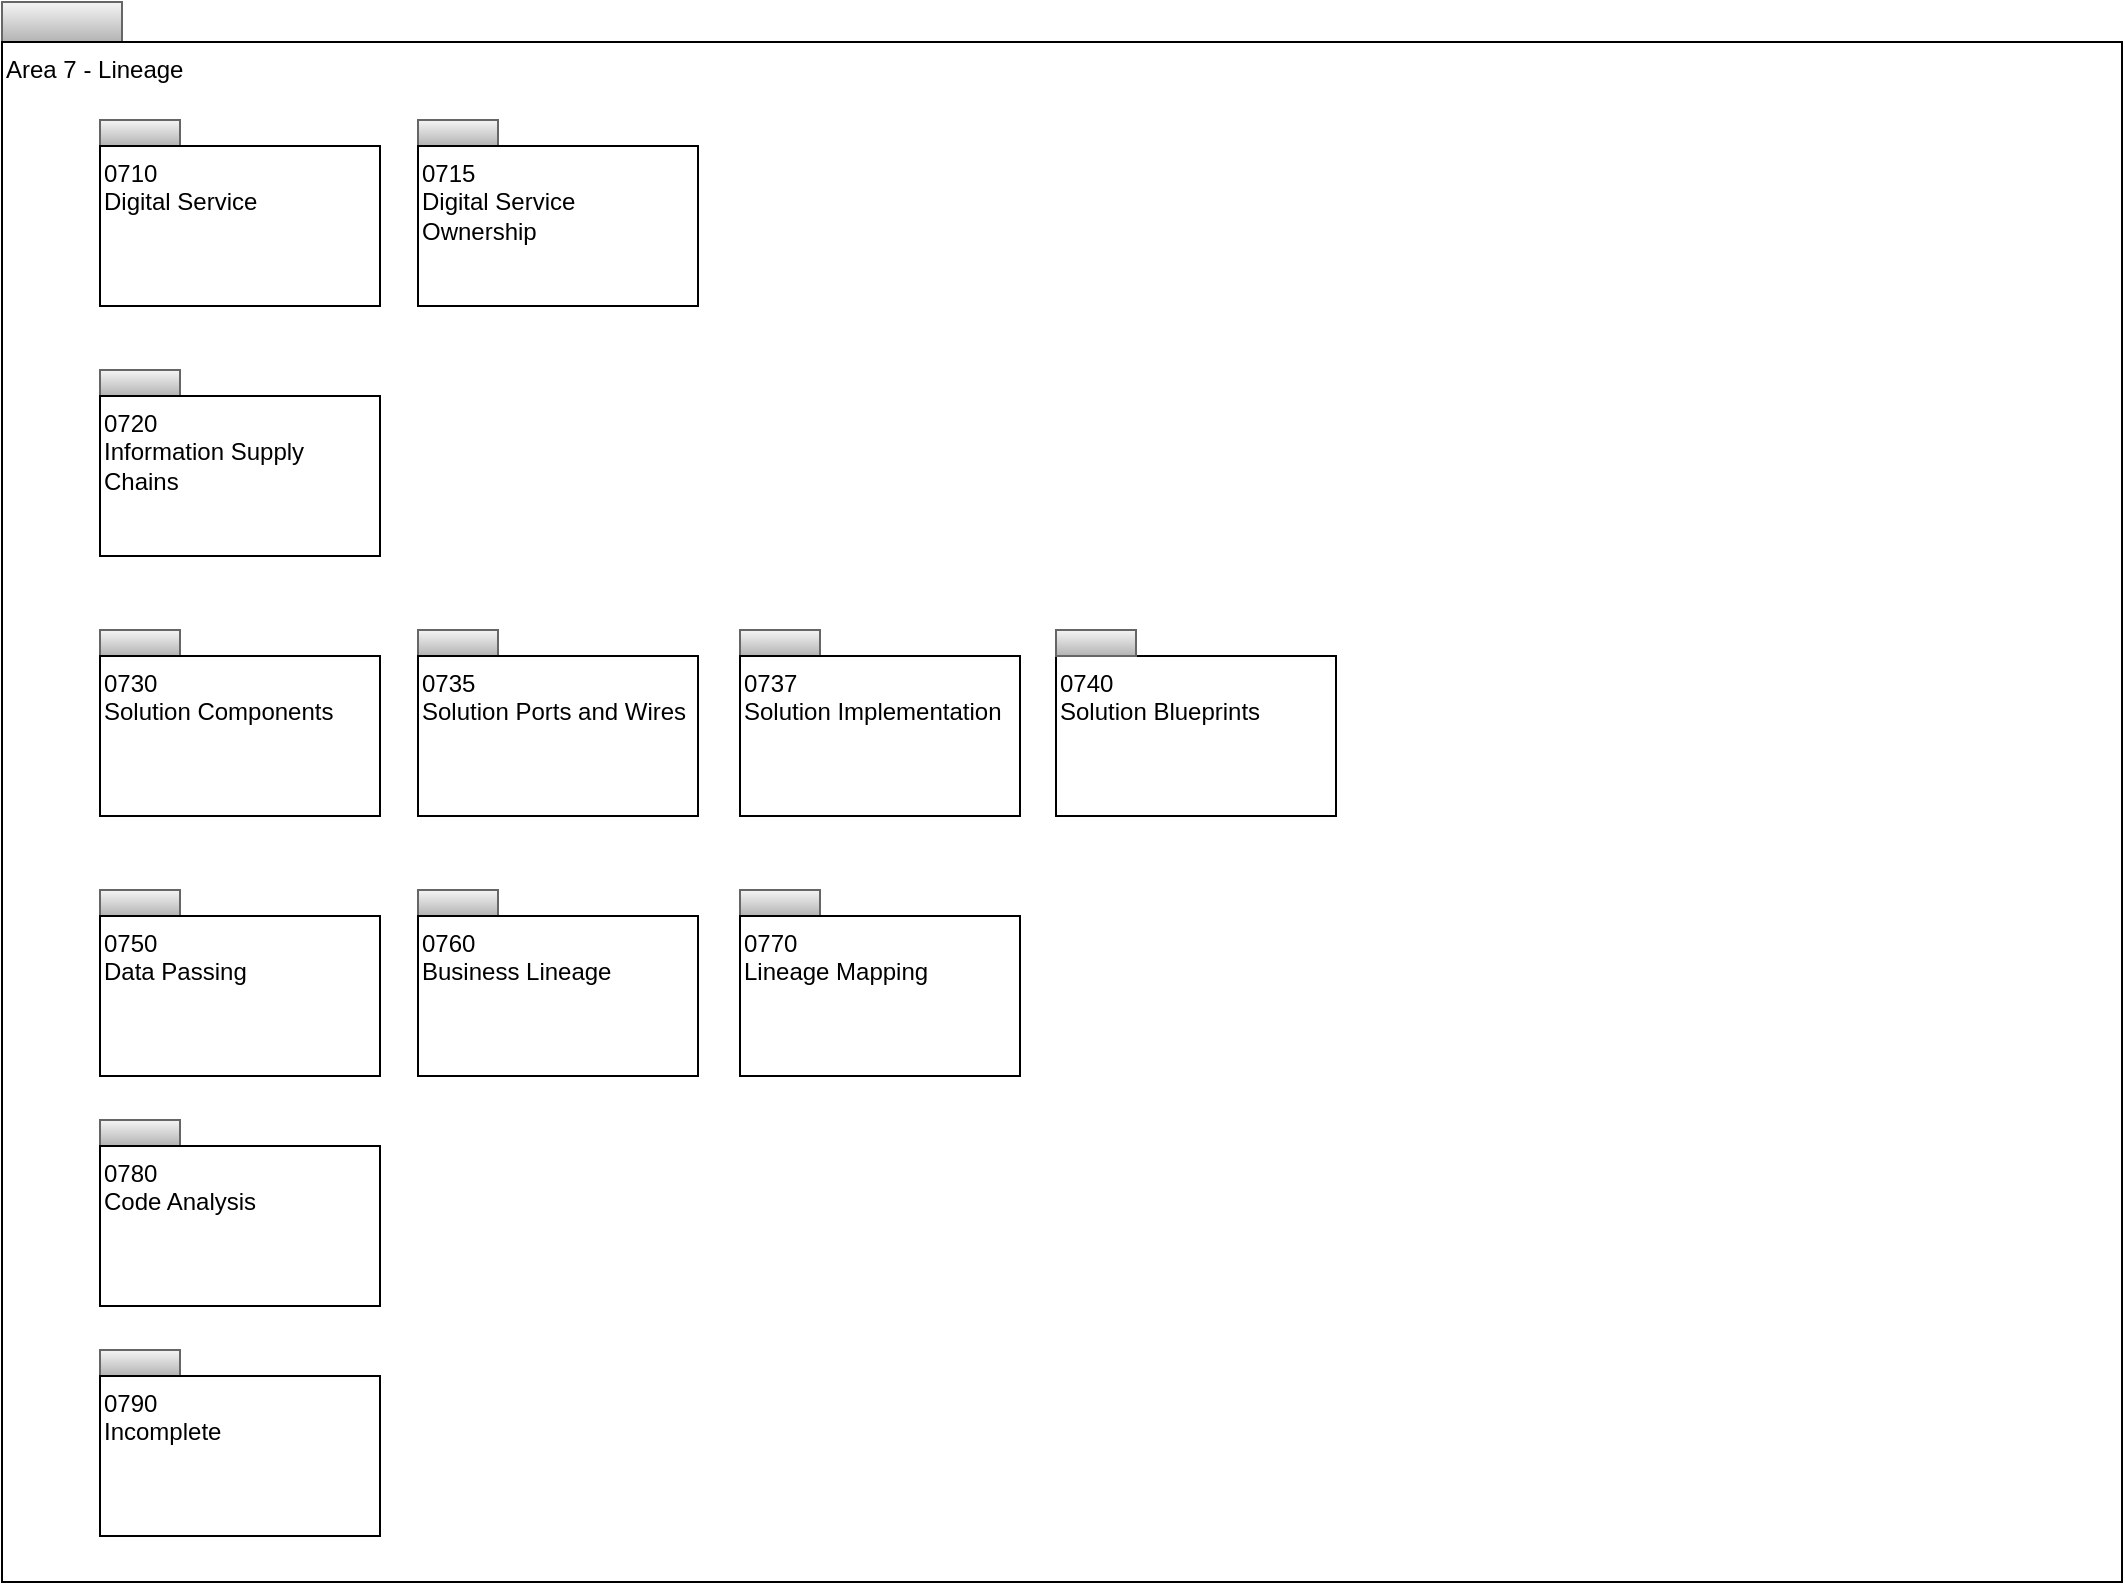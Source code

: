 <mxfile version="17.4.2" type="device" pages="13"><diagram id="D-fT32pPSd6CnJNmmywp" name="Overview"><mxGraphModel dx="1106" dy="773" grid="1" gridSize="10" guides="1" tooltips="1" connect="1" arrows="1" fold="1" page="1" pageScale="1" pageWidth="827" pageHeight="1169" math="0" shadow="0"><root><mxCell id="0"/><mxCell id="1" parent="0"/><mxCell id="YhuTHeu8PJgn1JcNQfF2-1" value="" style="rounded=0;whiteSpace=wrap;html=1;align=left;fillColor=#f5f5f5;strokeColor=#666666;gradientColor=#b3b3b3;" parent="1" vertex="1"><mxGeometry x="13" y="26" width="60" height="20" as="geometry"/></mxCell><mxCell id="YhuTHeu8PJgn1JcNQfF2-2" value="Area 7 - Lineage" style="rounded=0;whiteSpace=wrap;html=1;align=left;verticalAlign=top;" parent="1" vertex="1"><mxGeometry x="13" y="46" width="1060" height="770" as="geometry"/></mxCell><mxCell id="YhuTHeu8PJgn1JcNQfF2-3" value="" style="rounded=0;whiteSpace=wrap;html=1;align=left;fillColor=#f5f5f5;strokeColor=#666666;gradientColor=#b3b3b3;" parent="1" vertex="1"><mxGeometry x="62" y="85" width="40" height="13" as="geometry"/></mxCell><mxCell id="YhuTHeu8PJgn1JcNQfF2-4" value="0710&lt;br&gt;Digital Service" style="rounded=0;whiteSpace=wrap;html=1;align=left;verticalAlign=top;" parent="1" vertex="1"><mxGeometry x="62" y="98" width="140" height="80" as="geometry"/></mxCell><mxCell id="YhuTHeu8PJgn1JcNQfF2-5" value="" style="rounded=0;whiteSpace=wrap;html=1;align=left;fillColor=#f5f5f5;strokeColor=#666666;gradientColor=#b3b3b3;" parent="1" vertex="1"><mxGeometry x="221" y="85" width="40" height="13" as="geometry"/></mxCell><mxCell id="YhuTHeu8PJgn1JcNQfF2-6" value="0715&lt;br&gt;Digital Service&lt;br&gt;Ownership" style="rounded=0;whiteSpace=wrap;html=1;align=left;verticalAlign=top;" parent="1" vertex="1"><mxGeometry x="221" y="98" width="140" height="80" as="geometry"/></mxCell><mxCell id="YhuTHeu8PJgn1JcNQfF2-7" value="" style="rounded=0;whiteSpace=wrap;html=1;align=left;fillColor=#f5f5f5;strokeColor=#666666;gradientColor=#b3b3b3;" parent="1" vertex="1"><mxGeometry x="382" y="340" width="40" height="13" as="geometry"/></mxCell><mxCell id="YhuTHeu8PJgn1JcNQfF2-8" value="0737&lt;br&gt;Solution Implementation" style="rounded=0;whiteSpace=wrap;html=1;align=left;verticalAlign=top;" parent="1" vertex="1"><mxGeometry x="382" y="353" width="140" height="80" as="geometry"/></mxCell><mxCell id="YhuTHeu8PJgn1JcNQfF2-13" value="" style="rounded=0;whiteSpace=wrap;html=1;align=left;fillColor=#f5f5f5;strokeColor=#666666;gradientColor=#b3b3b3;" parent="1" vertex="1"><mxGeometry x="62" y="340" width="40" height="13" as="geometry"/></mxCell><mxCell id="YhuTHeu8PJgn1JcNQfF2-14" value="0730&lt;br&gt;Solution Components" style="rounded=0;whiteSpace=wrap;html=1;align=left;verticalAlign=top;" parent="1" vertex="1"><mxGeometry x="62" y="353" width="140" height="80" as="geometry"/></mxCell><mxCell id="YhuTHeu8PJgn1JcNQfF2-15" value="" style="rounded=0;whiteSpace=wrap;html=1;align=left;fillColor=#f5f5f5;strokeColor=#666666;gradientColor=#b3b3b3;" parent="1" vertex="1"><mxGeometry x="221" y="340" width="40" height="13" as="geometry"/></mxCell><mxCell id="YhuTHeu8PJgn1JcNQfF2-16" value="0740&lt;br&gt;Solution Blueprints" style="rounded=0;whiteSpace=wrap;html=1;align=left;verticalAlign=top;" parent="1" vertex="1"><mxGeometry x="540" y="353" width="140" height="80" as="geometry"/></mxCell><mxCell id="YhuTHeu8PJgn1JcNQfF2-25" value="" style="rounded=0;whiteSpace=wrap;html=1;align=left;fillColor=#f5f5f5;strokeColor=#666666;gradientColor=#b3b3b3;" parent="1" vertex="1"><mxGeometry x="62" y="470" width="40" height="13" as="geometry"/></mxCell><mxCell id="YhuTHeu8PJgn1JcNQfF2-26" value="0750&lt;br&gt;Data Passing" style="rounded=0;whiteSpace=wrap;html=1;align=left;verticalAlign=top;" parent="1" vertex="1"><mxGeometry x="62" y="483" width="140" height="80" as="geometry"/></mxCell><mxCell id="YhuTHeu8PJgn1JcNQfF2-31" value="" style="rounded=0;whiteSpace=wrap;html=1;align=left;fillColor=#f5f5f5;strokeColor=#666666;gradientColor=#b3b3b3;" parent="1" vertex="1"><mxGeometry x="540" y="340" width="40" height="13" as="geometry"/></mxCell><mxCell id="YhuTHeu8PJgn1JcNQfF2-32" value="0735&lt;br&gt;Solution Ports and Wires" style="rounded=0;whiteSpace=wrap;html=1;align=left;verticalAlign=top;" parent="1" vertex="1"><mxGeometry x="221" y="353" width="140" height="80" as="geometry"/></mxCell><mxCell id="YhuTHeu8PJgn1JcNQfF2-35" value="" style="rounded=0;whiteSpace=wrap;html=1;align=left;fillColor=#f5f5f5;strokeColor=#666666;gradientColor=#b3b3b3;" parent="1" vertex="1"><mxGeometry x="62" y="210" width="40" height="13" as="geometry"/></mxCell><mxCell id="YhuTHeu8PJgn1JcNQfF2-36" value="0720&lt;br&gt;Information Supply Chains" style="rounded=0;whiteSpace=wrap;html=1;align=left;verticalAlign=top;" parent="1" vertex="1"><mxGeometry x="62" y="223" width="140" height="80" as="geometry"/></mxCell><mxCell id="jZowSqK3XqBFE5ncK902-1" value="" style="rounded=0;whiteSpace=wrap;html=1;align=left;fillColor=#f5f5f5;strokeColor=#666666;gradientColor=#b3b3b3;" parent="1" vertex="1"><mxGeometry x="221" y="470" width="40" height="13" as="geometry"/></mxCell><mxCell id="jZowSqK3XqBFE5ncK902-2" value="0760&lt;br&gt;Business Lineage" style="rounded=0;whiteSpace=wrap;html=1;align=left;verticalAlign=top;" parent="1" vertex="1"><mxGeometry x="221" y="483" width="140" height="80" as="geometry"/></mxCell><mxCell id="dP81T5wVCNS5uh4FwSb8-1" value="" style="rounded=0;whiteSpace=wrap;html=1;align=left;fillColor=#f5f5f5;strokeColor=#666666;gradientColor=#b3b3b3;" parent="1" vertex="1"><mxGeometry x="382" y="470" width="40" height="13" as="geometry"/></mxCell><mxCell id="dP81T5wVCNS5uh4FwSb8-2" value="0770&lt;br&gt;Lineage Mapping" style="rounded=0;whiteSpace=wrap;html=1;align=left;verticalAlign=top;" parent="1" vertex="1"><mxGeometry x="382" y="483" width="140" height="80" as="geometry"/></mxCell><mxCell id="L47BYAXVUDp9Z39xeeTo-1" value="" style="rounded=0;whiteSpace=wrap;html=1;align=left;fillColor=#f5f5f5;strokeColor=#666666;gradientColor=#b3b3b3;" parent="1" vertex="1"><mxGeometry x="62" y="585" width="40" height="13" as="geometry"/></mxCell><mxCell id="L47BYAXVUDp9Z39xeeTo-2" value="0780&lt;br&gt;Code Analysis" style="rounded=0;whiteSpace=wrap;html=1;align=left;verticalAlign=top;" parent="1" vertex="1"><mxGeometry x="62" y="598" width="140" height="80" as="geometry"/></mxCell><mxCell id="nvGscb_FVJ_ubLQqms8T-1" value="" style="rounded=0;whiteSpace=wrap;html=1;align=left;fillColor=#f5f5f5;strokeColor=#666666;gradientColor=#b3b3b3;" parent="1" vertex="1"><mxGeometry x="62" y="700" width="40" height="13" as="geometry"/></mxCell><mxCell id="nvGscb_FVJ_ubLQqms8T-2" value="0790&lt;br&gt;Incomplete" style="rounded=0;whiteSpace=wrap;html=1;align=left;verticalAlign=top;" parent="1" vertex="1"><mxGeometry x="62" y="713" width="140" height="80" as="geometry"/></mxCell></root></mxGraphModel></diagram><diagram id="7fsQgAaYE9sfHcw1XIoF" name="0710-Digital-Service"><mxGraphModel dx="1106" dy="773" grid="1" gridSize="10" guides="1" tooltips="1" connect="1" arrows="1" fold="1" page="1" pageScale="1" pageWidth="827" pageHeight="1169" math="0" shadow="0"><root><mxCell id="gJXXQZJIZcjf3K1snlwj-0"/><mxCell id="gJXXQZJIZcjf3K1snlwj-1" parent="gJXXQZJIZcjf3K1snlwj-0"/><mxCell id="RpYh0YSagH3gKZOlWNxV-0" value="" style="rounded=0;whiteSpace=wrap;html=1;align=left;fillColor=#f5f5f5;strokeColor=#666666;gradientColor=#b3b3b3;" parent="gJXXQZJIZcjf3K1snlwj-1" vertex="1"><mxGeometry x="13" y="37" width="60" height="20" as="geometry"/></mxCell><mxCell id="RpYh0YSagH3gKZOlWNxV-1" value="0710 - Digital Service" style="rounded=0;whiteSpace=wrap;html=1;align=left;verticalAlign=top;" parent="gJXXQZJIZcjf3K1snlwj-1" vertex="1"><mxGeometry x="13" y="57" width="1060" height="770" as="geometry"/></mxCell><mxCell id="RpYh0YSagH3gKZOlWNxV-2" value="«entity»&lt;br&gt;&lt;b&gt;Referenceable&lt;/b&gt;" style="html=1;strokeColor=#d6b656;align=center;fillColor=#fff2cc;gradientColor=#ffd966;" parent="gJXXQZJIZcjf3K1snlwj-1" vertex="1"><mxGeometry x="465.5" y="140" width="240" height="50" as="geometry"/></mxCell><mxCell id="RpYh0YSagH3gKZOlWNxV-3" style="edgeStyle=orthogonalEdgeStyle;rounded=0;html=1;exitX=1;exitY=0.5;dashed=1;endArrow=none;endFill=0;jettySize=auto;orthogonalLoop=1;" parent="gJXXQZJIZcjf3K1snlwj-1" source="RpYh0YSagH3gKZOlWNxV-4" edge="1"><mxGeometry relative="1" as="geometry"><mxPoint x="446.5" y="323.5" as="targetPoint"/></mxGeometry></mxCell><mxCell id="RpYh0YSagH3gKZOlWNxV-4" value="«relationship»&lt;br&gt;&lt;b&gt;DigitalServiceDependency&lt;/b&gt;" style="html=1;strokeColor=#666666;align=center;fillColor=#f5f5f5;gradientColor=#b3b3b3;" parent="gJXXQZJIZcjf3K1snlwj-1" vertex="1"><mxGeometry x="140" y="298.5" width="206" height="50" as="geometry"/></mxCell><mxCell id="RpYh0YSagH3gKZOlWNxV-5" value="description : string" style="rounded=0;whiteSpace=wrap;html=1;strokeColor=#000000;gradientColor=#ffffff;align=left;" parent="gJXXQZJIZcjf3K1snlwj-1" vertex="1"><mxGeometry x="140.5" y="348.5" width="206" height="42" as="geometry"/></mxCell><mxCell id="RpYh0YSagH3gKZOlWNxV-6" style="edgeStyle=orthogonalEdgeStyle;rounded=0;html=1;exitX=0;exitY=0.5;entryX=0.5;entryY=0;jettySize=auto;orthogonalLoop=1;endArrow=none;endFill=0;" parent="gJXXQZJIZcjf3K1snlwj-1" source="RpYh0YSagH3gKZOlWNxV-7" target="RpYh0YSagH3gKZOlWNxV-8" edge="1"><mxGeometry relative="1" as="geometry"/></mxCell><mxCell id="RpYh0YSagH3gKZOlWNxV-7" value="" style="triangle;whiteSpace=wrap;html=1;strokeColor=#000000;gradientColor=#ffffff;align=center;rotation=-90;" parent="gJXXQZJIZcjf3K1snlwj-1" vertex="1"><mxGeometry x="577" y="190" width="17" height="21" as="geometry"/></mxCell><mxCell id="RpYh0YSagH3gKZOlWNxV-8" value="«entity»&lt;br&gt;&lt;b&gt;DigitalService&lt;br&gt;&lt;/b&gt;" style="html=1;strokeColor=#666666;align=center;fillColor=#f5f5f5;gradientColor=#b3b3b3;" parent="gJXXQZJIZcjf3K1snlwj-1" vertex="1"><mxGeometry x="465.5" y="270.5" width="240" height="50" as="geometry"/></mxCell><mxCell id="RpYh0YSagH3gKZOlWNxV-12" value="displayName : string&lt;br&gt;description : string&lt;br&gt;versionNumber : string&lt;br&gt;&lt;div style=&quot;text-align: left&quot;&gt;&lt;/div&gt;" style="rounded=0;whiteSpace=wrap;html=1;strokeColor=#000000;gradientColor=#ffffff;align=left;perimeterSpacing=1;" parent="gJXXQZJIZcjf3K1snlwj-1" vertex="1"><mxGeometry x="465.5" y="320.5" width="240" height="70" as="geometry"/></mxCell><mxCell id="RpYh0YSagH3gKZOlWNxV-23" value="calledByDigitalServices" style="text;html=1;resizable=0;points=[];autosize=1;align=center;verticalAlign=top;spacingTop=-4;" parent="gJXXQZJIZcjf3K1snlwj-1" vertex="1"><mxGeometry x="330.5" y="261.5" width="140" height="20" as="geometry"/></mxCell><mxCell id="RpYh0YSagH3gKZOlWNxV-24" value="*" style="text;html=1;resizable=0;points=[];autosize=1;align=center;verticalAlign=top;spacingTop=-4;" parent="gJXXQZJIZcjf3K1snlwj-1" vertex="1"><mxGeometry x="450.5" y="288.5" width="15" height="14" as="geometry"/></mxCell><mxCell id="RpYh0YSagH3gKZOlWNxV-26" value="*" style="text;html=1;resizable=0;points=[];autosize=1;align=center;verticalAlign=top;spacingTop=-4;" parent="gJXXQZJIZcjf3K1snlwj-1" vertex="1"><mxGeometry x="450.5" y="360.5" width="15" height="14" as="geometry"/></mxCell><mxCell id="RpYh0YSagH3gKZOlWNxV-28" value="callsDigitalServices" style="text;html=1;resizable=0;points=[];autosize=1;align=center;verticalAlign=top;spacingTop=-4;" parent="gJXXQZJIZcjf3K1snlwj-1" vertex="1"><mxGeometry x="350.5" y="374.5" width="120" height="20" as="geometry"/></mxCell><mxCell id="RpYh0YSagH3gKZOlWNxV-11" style="edgeStyle=orthogonalEdgeStyle;rounded=0;html=1;exitX=0;exitY=0.75;entryX=0;entryY=0.25;endArrow=none;endFill=0;jettySize=auto;orthogonalLoop=1;entryDx=0;entryDy=0;exitDx=0;exitDy=0;startArrow=oval;startFill=1;" parent="gJXXQZJIZcjf3K1snlwj-1" source="RpYh0YSagH3gKZOlWNxV-12" target="RpYh0YSagH3gKZOlWNxV-8" edge="1"><mxGeometry relative="1" as="geometry"/></mxCell></root></mxGraphModel></diagram><diagram id="buv8tUeQr_PRYwmhzUto" name="0715-Digital-Service-Ownership"><mxGraphModel dx="1106" dy="773" grid="1" gridSize="10" guides="1" tooltips="1" connect="1" arrows="1" fold="1" page="1" pageScale="1" pageWidth="827" pageHeight="1169" math="0" shadow="0"><root><mxCell id="WKeq32_BB5dezChJn7f3-0"/><mxCell id="WKeq32_BB5dezChJn7f3-1" parent="WKeq32_BB5dezChJn7f3-0"/><mxCell id="EGDd3p9W_Qj3-g3cCvyR-0" value="" style="rounded=0;whiteSpace=wrap;html=1;align=left;fillColor=#f5f5f5;strokeColor=#666666;gradientColor=#b3b3b3;" parent="WKeq32_BB5dezChJn7f3-1" vertex="1"><mxGeometry x="13" y="37" width="60" height="20" as="geometry"/></mxCell><mxCell id="EGDd3p9W_Qj3-g3cCvyR-1" value="0715 - Digital Service Ownership" style="rounded=0;whiteSpace=wrap;html=1;align=left;verticalAlign=top;" parent="WKeq32_BB5dezChJn7f3-1" vertex="1"><mxGeometry x="13" y="57" width="1060" height="770" as="geometry"/></mxCell><mxCell id="EGDd3p9W_Qj3-g3cCvyR-3" style="edgeStyle=orthogonalEdgeStyle;rounded=0;html=1;exitX=0.75;exitY=0;dashed=1;endArrow=none;endFill=0;jettySize=auto;orthogonalLoop=1;exitDx=0;exitDy=0;" parent="WKeq32_BB5dezChJn7f3-1" source="EGDd3p9W_Qj3-g3cCvyR-4" edge="1"><mxGeometry relative="1" as="geometry"><mxPoint x="293" y="361" as="targetPoint"/></mxGeometry></mxCell><mxCell id="EGDd3p9W_Qj3-g3cCvyR-4" value="«relationship»&lt;br&gt;&lt;b&gt;DigitalServiceOperator&lt;/b&gt;" style="html=1;strokeColor=#666666;align=center;fillColor=#f5f5f5;gradientColor=#b3b3b3;" parent="WKeq32_BB5dezChJn7f3-1" vertex="1"><mxGeometry x="76" y="442.5" width="206" height="50" as="geometry"/></mxCell><mxCell id="EGDd3p9W_Qj3-g3cCvyR-5" value="scope : string" style="rounded=0;whiteSpace=wrap;html=1;strokeColor=#000000;gradientColor=#ffffff;align=left;" parent="WKeq32_BB5dezChJn7f3-1" vertex="1"><mxGeometry x="76.5" y="492.5" width="206" height="38.5" as="geometry"/></mxCell><mxCell id="EGDd3p9W_Qj3-g3cCvyR-8" value="«entity»&lt;br&gt;&lt;b&gt;DigitalService&lt;/b&gt;" style="html=1;strokeColor=#666666;align=center;fillColor=#f5f5f5;gradientColor=#b3b3b3;" parent="WKeq32_BB5dezChJn7f3-1" vertex="1"><mxGeometry x="391.5" y="486.5" width="240" height="50" as="geometry"/></mxCell><mxCell id="EGDd3p9W_Qj3-g3cCvyR-13" value="«entity»&lt;br&gt;&lt;b&gt;BusinessCapability&lt;/b&gt;" style="html=1;strokeColor=#82b366;align=center;fillColor=#d5e8d4;gradientColor=#97d077;" parent="WKeq32_BB5dezChJn7f3-1" vertex="1"><mxGeometry x="451.5" y="181" width="240" height="50" as="geometry"/></mxCell><mxCell id="EGDd3p9W_Qj3-g3cCvyR-16" style="edgeStyle=orthogonalEdgeStyle;rounded=0;html=1;exitX=0;exitY=0.5;endArrow=none;endFill=0;jettySize=auto;orthogonalLoop=1;dashed=1;" parent="WKeq32_BB5dezChJn7f3-1" source="EGDd3p9W_Qj3-g3cCvyR-17" edge="1"><mxGeometry relative="1" as="geometry"><mxPoint x="573" y="301" as="targetPoint"/></mxGeometry></mxCell><mxCell id="EGDd3p9W_Qj3-g3cCvyR-17" value="«relationship»&lt;br&gt;&lt;b&gt;DigitalSupport&lt;/b&gt;" style="html=1;strokeColor=#666666;align=center;fillColor=#f5f5f5;gradientColor=#b3b3b3;" parent="WKeq32_BB5dezChJn7f3-1" vertex="1"><mxGeometry x="621" y="269" width="206" height="50" as="geometry"/></mxCell><mxCell id="EGDd3p9W_Qj3-g3cCvyR-18" value="" style="rounded=0;whiteSpace=wrap;html=1;strokeColor=#000000;gradientColor=#ffffff;align=left;" parent="WKeq32_BB5dezChJn7f3-1" vertex="1"><mxGeometry x="621.5" y="319" width="206" height="32" as="geometry"/></mxCell><mxCell id="EGDd3p9W_Qj3-g3cCvyR-23" value="digitalServiceOperators" style="text;html=1;resizable=0;points=[];autosize=1;align=center;verticalAlign=top;spacingTop=-4;" parent="WKeq32_BB5dezChJn7f3-1" vertex="1"><mxGeometry x="198" y="235" width="140" height="20" as="geometry"/></mxCell><mxCell id="EGDd3p9W_Qj3-g3cCvyR-24" value="*" style="text;html=1;resizable=0;points=[];autosize=1;align=center;verticalAlign=top;spacingTop=-4;" parent="WKeq32_BB5dezChJn7f3-1" vertex="1"><mxGeometry x="172" y="238" width="15" height="14" as="geometry"/></mxCell><mxCell id="EGDd3p9W_Qj3-g3cCvyR-25" value="*" style="text;html=1;resizable=0;points=[];autosize=1;align=center;verticalAlign=top;spacingTop=-4;" parent="WKeq32_BB5dezChJn7f3-1" vertex="1"><mxGeometry x="453" y="469" width="15" height="14" as="geometry"/></mxCell><mxCell id="EGDd3p9W_Qj3-g3cCvyR-26" value="*" style="text;html=1;resizable=0;points=[];autosize=1;align=center;verticalAlign=top;spacingTop=-4;" parent="WKeq32_BB5dezChJn7f3-1" vertex="1"><mxGeometry x="543" y="255" width="15" height="14" as="geometry"/></mxCell><mxCell id="EGDd3p9W_Qj3-g3cCvyR-27" value="*" style="text;html=1;resizable=0;points=[];autosize=1;align=center;verticalAlign=top;spacingTop=-4;" parent="WKeq32_BB5dezChJn7f3-1" vertex="1"><mxGeometry x="515.25" y="543" width="15" height="14" as="geometry"/></mxCell><mxCell id="EGDd3p9W_Qj3-g3cCvyR-28" value="usesDigitalServices" style="text;html=1;resizable=0;points=[];autosize=1;align=center;verticalAlign=top;spacingTop=-4;" parent="WKeq32_BB5dezChJn7f3-1" vertex="1"><mxGeometry x="583" y="466" width="120" height="20" as="geometry"/></mxCell><mxCell id="EGDd3p9W_Qj3-g3cCvyR-30" value="digitalServiceManagers" style="text;html=1;resizable=0;points=[];autosize=1;align=center;verticalAlign=top;spacingTop=-4;" parent="WKeq32_BB5dezChJn7f3-1" vertex="1"><mxGeometry x="598.5" y="585" width="140" height="20" as="geometry"/></mxCell><mxCell id="Va7dIxMRQrXzxgXTygK1-2" style="edgeStyle=orthogonalEdgeStyle;rounded=0;orthogonalLoop=1;jettySize=auto;html=1;exitX=0.5;exitY=0;exitDx=0;exitDy=0;endArrow=block;endFill=0;endSize=20;" edge="1" parent="WKeq32_BB5dezChJn7f3-1" source="AdnE94B2kkjTDJjHpTNt-2" target="AdnE94B2kkjTDJjHpTNt-10"><mxGeometry relative="1" as="geometry"/></mxCell><mxCell id="AdnE94B2kkjTDJjHpTNt-2" value="«entity»&lt;br&gt;&lt;b&gt;DigitialServiceManager&lt;/b&gt;" style="html=1;strokeColor=#666666;align=center;fillColor=#f5f5f5;gradientColor=#b3b3b3;" parent="WKeq32_BB5dezChJn7f3-1" vertex="1"><mxGeometry x="734" y="697" width="186" height="50" as="geometry"/></mxCell><mxCell id="AdnE94B2kkjTDJjHpTNt-3" value="0..1" style="text;html=1;strokeColor=none;fillColor=none;align=center;verticalAlign=middle;whiteSpace=wrap;rounded=0;" parent="WKeq32_BB5dezChJn7f3-1" vertex="1"><mxGeometry x="703" y="617" width="26" height="18" as="geometry"/></mxCell><mxCell id="AdnE94B2kkjTDJjHpTNt-4" value="«relationship»&lt;br&gt;&lt;b&gt;DigitalServiceManagement&lt;/b&gt;" style="html=1;strokeColor=#666666;align=center;fillColor=#f5f5f5;gradientColor=#b3b3b3;" parent="WKeq32_BB5dezChJn7f3-1" vertex="1"><mxGeometry x="453" y="663" width="206" height="53" as="geometry"/></mxCell><mxCell id="AdnE94B2kkjTDJjHpTNt-5" value="" style="endArrow=none;dashed=1;html=1;entryX=0.5;entryY=0;entryDx=0;entryDy=0;" parent="WKeq32_BB5dezChJn7f3-1" target="AdnE94B2kkjTDJjHpTNt-4" edge="1"><mxGeometry width="50" height="50" relative="1" as="geometry"><mxPoint x="556.25" y="614" as="sourcePoint"/><mxPoint x="543" y="1334" as="targetPoint"/></mxGeometry></mxCell><mxCell id="AdnE94B2kkjTDJjHpTNt-6" value="" style="rounded=0;whiteSpace=wrap;html=1;strokeColor=#000000;gradientColor=#ffffff;align=left;" parent="WKeq32_BB5dezChJn7f3-1" vertex="1"><mxGeometry x="453" y="716" width="206" height="31" as="geometry"/></mxCell><mxCell id="AdnE94B2kkjTDJjHpTNt-7" value="consumingBusinessCapabilities" style="text;html=1;strokeColor=none;fillColor=none;align=center;verticalAlign=middle;whiteSpace=wrap;rounded=0;" parent="WKeq32_BB5dezChJn7f3-1" vertex="1"><mxGeometry x="472.5" y="235" width="100.5" height="20" as="geometry"/></mxCell><mxCell id="AdnE94B2kkjTDJjHpTNt-8" value="managesDigitalServices" style="text;html=1;strokeColor=none;fillColor=none;align=center;verticalAlign=middle;whiteSpace=wrap;rounded=0;" parent="WKeq32_BB5dezChJn7f3-1" vertex="1"><mxGeometry x="383" y="540" width="115" height="20" as="geometry"/></mxCell><mxCell id="AdnE94B2kkjTDJjHpTNt-9" value="*" style="text;html=1;strokeColor=none;fillColor=none;align=center;verticalAlign=middle;whiteSpace=wrap;rounded=0;" parent="WKeq32_BB5dezChJn7f3-1" vertex="1"><mxGeometry x="543" y="468.5" width="26" height="18" as="geometry"/></mxCell><mxCell id="AdnE94B2kkjTDJjHpTNt-10" value="«entity»&lt;br&gt;&lt;b&gt;PersonRole&lt;/b&gt;" style="html=1;strokeColor=#b85450;align=center;fillColor=#f8cecc;gradientColor=#FF0080;" parent="WKeq32_BB5dezChJn7f3-1" vertex="1"><mxGeometry x="737" y="585" width="180" height="50" as="geometry"/></mxCell><mxCell id="AdnE94B2kkjTDJjHpTNt-14" value="«entity»&lt;br&gt;&lt;b&gt;Organization&lt;/b&gt;" style="html=1;strokeColor=#82b366;align=center;fillColor=#d5e8d4;gradientColor=#97d077;perimeterSpacing=1;" parent="WKeq32_BB5dezChJn7f3-1" vertex="1"><mxGeometry x="73" y="181" width="240" height="50" as="geometry"/></mxCell><mxCell id="AdnE94B2kkjTDJjHpTNt-22" value="operatesDigitalServices" style="text;html=1;resizable=0;points=[];autosize=1;align=center;verticalAlign=top;spacingTop=-4;" parent="WKeq32_BB5dezChJn7f3-1" vertex="1"><mxGeometry x="300" y="469" width="140" height="20" as="geometry"/></mxCell><mxCell id="EGDd3p9W_Qj3-g3cCvyR-11" style="edgeStyle=orthogonalEdgeStyle;rounded=0;html=1;exitX=0.25;exitY=0;entryX=0.5;entryY=1;endArrow=oval;endFill=1;jettySize=auto;orthogonalLoop=1;entryDx=0;entryDy=0;exitDx=0;exitDy=0;" parent="WKeq32_BB5dezChJn7f3-1" source="EGDd3p9W_Qj3-g3cCvyR-8" target="AdnE94B2kkjTDJjHpTNt-14" edge="1"><mxGeometry relative="1" as="geometry"/></mxCell><mxCell id="EGDd3p9W_Qj3-g3cCvyR-14" style="edgeStyle=orthogonalEdgeStyle;rounded=0;html=1;exitX=0.5;exitY=1;endArrow=none;endFill=0;jettySize=auto;orthogonalLoop=1;exitDx=0;exitDy=0;startArrow=oval;startFill=1;entryX=0.75;entryY=0;entryDx=0;entryDy=0;" parent="WKeq32_BB5dezChJn7f3-1" source="EGDd3p9W_Qj3-g3cCvyR-13" target="EGDd3p9W_Qj3-g3cCvyR-8" edge="1"><mxGeometry relative="1" as="geometry"/></mxCell><mxCell id="AdnE94B2kkjTDJjHpTNt-0" style="edgeStyle=orthogonalEdgeStyle;rounded=0;html=1;exitX=0.5;exitY=1;entryX=0;entryY=0.5;jettySize=auto;orthogonalLoop=1;endArrow=oval;endFill=1;exitDx=0;exitDy=0;entryDx=0;entryDy=0;" parent="WKeq32_BB5dezChJn7f3-1" source="EGDd3p9W_Qj3-g3cCvyR-8" target="AdnE94B2kkjTDJjHpTNt-10" edge="1"><mxGeometry relative="1" as="geometry"/></mxCell><mxCell id="Va7dIxMRQrXzxgXTygK1-3" value="" style="rounded=0;whiteSpace=wrap;html=1;strokeColor=#000000;gradientColor=#ffffff;align=left;" vertex="1" parent="WKeq32_BB5dezChJn7f3-1"><mxGeometry x="734" y="747" width="186" height="32" as="geometry"/></mxCell></root></mxGraphModel></diagram><diagram id="HZrvVjjE4ANykjIvGvKZ" name="0720-Information-Supply-Chains"><mxGraphModel dx="1106" dy="773" grid="1" gridSize="10" guides="1" tooltips="1" connect="1" arrows="1" fold="1" page="1" pageScale="1" pageWidth="827" pageHeight="1169" math="0" shadow="0"><root><mxCell id="zVmAmzPXzeWF6cD0m7T5-0"/><mxCell id="zVmAmzPXzeWF6cD0m7T5-1" parent="zVmAmzPXzeWF6cD0m7T5-0"/><mxCell id="qhP3MTUpAqKOTp0r8BQ7-0" value="" style="rounded=0;whiteSpace=wrap;html=1;align=left;fillColor=#f5f5f5;strokeColor=#666666;gradientColor=#b3b3b3;" parent="zVmAmzPXzeWF6cD0m7T5-1" vertex="1"><mxGeometry x="13" y="37" width="60" height="20" as="geometry"/></mxCell><mxCell id="qhP3MTUpAqKOTp0r8BQ7-1" value="0720 - Information Supply Chains" style="rounded=0;whiteSpace=wrap;html=1;align=left;verticalAlign=top;" parent="zVmAmzPXzeWF6cD0m7T5-1" vertex="1"><mxGeometry x="13" y="57" width="1060" height="770" as="geometry"/></mxCell><mxCell id="qhP3MTUpAqKOTp0r8BQ7-2" value="«entity»&lt;br&gt;&lt;b&gt;Referenceable&lt;/b&gt;" style="html=1;strokeColor=#d6b656;align=center;fillColor=#fff2cc;gradientColor=#ffd966;" parent="zVmAmzPXzeWF6cD0m7T5-1" vertex="1"><mxGeometry x="451.75" y="200" width="240" height="50" as="geometry"/></mxCell><mxCell id="qhP3MTUpAqKOTp0r8BQ7-3" style="edgeStyle=orthogonalEdgeStyle;rounded=0;html=1;exitX=0.5;exitY=0;dashed=1;endArrow=none;endFill=0;jettySize=auto;orthogonalLoop=1;exitDx=0;exitDy=0;" parent="zVmAmzPXzeWF6cD0m7T5-1" source="qhP3MTUpAqKOTp0r8BQ7-4" edge="1"><mxGeometry relative="1" as="geometry"><mxPoint x="586.25" y="376" as="targetPoint"/></mxGeometry></mxCell><mxCell id="qhP3MTUpAqKOTp0r8BQ7-4" value="«relationship»&lt;br&gt;&lt;b&gt;InformationSupplyChainComposition&lt;/b&gt;" style="html=1;strokeColor=#666666;align=center;fillColor=#f5f5f5;gradientColor=#b3b3b3;" parent="zVmAmzPXzeWF6cD0m7T5-1" vertex="1"><mxGeometry x="462.75" y="585" width="246" height="50" as="geometry"/></mxCell><mxCell id="qhP3MTUpAqKOTp0r8BQ7-5" value="" style="rounded=0;whiteSpace=wrap;html=1;strokeColor=#000000;gradientColor=#ffffff;align=left;" parent="zVmAmzPXzeWF6cD0m7T5-1" vertex="1"><mxGeometry x="462.75" y="635" width="246.5" height="33" as="geometry"/></mxCell><mxCell id="qhP3MTUpAqKOTp0r8BQ7-6" style="edgeStyle=orthogonalEdgeStyle;rounded=0;html=1;exitX=0;exitY=0.5;entryX=0.5;entryY=0;jettySize=auto;orthogonalLoop=1;endArrow=none;endFill=0;" parent="zVmAmzPXzeWF6cD0m7T5-1" source="qhP3MTUpAqKOTp0r8BQ7-7" target="qhP3MTUpAqKOTp0r8BQ7-8" edge="1"><mxGeometry relative="1" as="geometry"/></mxCell><mxCell id="qhP3MTUpAqKOTp0r8BQ7-7" value="" style="triangle;whiteSpace=wrap;html=1;strokeColor=#000000;gradientColor=#ffffff;align=center;rotation=-90;" parent="zVmAmzPXzeWF6cD0m7T5-1" vertex="1"><mxGeometry x="563.25" y="250" width="17" height="21" as="geometry"/></mxCell><mxCell id="qhP3MTUpAqKOTp0r8BQ7-8" value="«entity»&lt;br&gt;&lt;b&gt;InformationSupplyChain&lt;/b&gt;" style="html=1;strokeColor=#666666;align=center;fillColor=#f5f5f5;gradientColor=#b3b3b3;" parent="zVmAmzPXzeWF6cD0m7T5-1" vertex="1"><mxGeometry x="236.25" y="350.5" width="240" height="50" as="geometry"/></mxCell><mxCell id="qhP3MTUpAqKOTp0r8BQ7-10" value="displayName : string&lt;br&gt;description : string&lt;br&gt;scope : string&lt;br&gt;purposes : array&amp;lt;string&amp;gt;&lt;br&gt;&lt;div style=&quot;text-align: left&quot;&gt;&lt;/div&gt;" style="rounded=0;whiteSpace=wrap;html=1;strokeColor=#000000;gradientColor=#ffffff;align=left;" parent="zVmAmzPXzeWF6cD0m7T5-1" vertex="1"><mxGeometry x="236.25" y="400.5" width="240" height="79.5" as="geometry"/></mxCell><mxCell id="qhP3MTUpAqKOTp0r8BQ7-11" value="informationSupplyChains" style="text;html=1;resizable=0;points=[];autosize=1;align=center;verticalAlign=top;spacingTop=-4;" parent="zVmAmzPXzeWF6cD0m7T5-1" vertex="1"><mxGeometry x="471.25" y="350.5" width="150" height="20" as="geometry"/></mxCell><mxCell id="qhP3MTUpAqKOTp0r8BQ7-12" value="*" style="text;html=1;resizable=0;points=[];autosize=1;align=center;verticalAlign=top;spacingTop=-4;" parent="zVmAmzPXzeWF6cD0m7T5-1" vertex="1"><mxGeometry x="476.25" y="380.5" width="15" height="14" as="geometry"/></mxCell><mxCell id="qhP3MTUpAqKOTp0r8BQ7-13" value="*" style="text;html=1;resizable=0;points=[];autosize=1;align=center;verticalAlign=top;spacingTop=-4;" parent="zVmAmzPXzeWF6cD0m7T5-1" vertex="1"><mxGeometry x="686.25" y="356.5" width="15" height="14" as="geometry"/></mxCell><mxCell id="qhP3MTUpAqKOTp0r8BQ7-14" value="segments" style="text;html=1;resizable=0;points=[];autosize=1;align=center;verticalAlign=top;spacingTop=-4;" parent="zVmAmzPXzeWF6cD0m7T5-1" vertex="1"><mxGeometry x="636.25" y="380.5" width="70" height="20" as="geometry"/></mxCell><mxCell id="qhP3MTUpAqKOTp0r8BQ7-17" style="edgeStyle=orthogonalEdgeStyle;rounded=0;orthogonalLoop=1;jettySize=auto;html=1;exitX=0.5;exitY=0;exitDx=0;exitDy=0;entryX=0;entryY=0.5;entryDx=0;entryDy=0;endArrow=none;endFill=0;" parent="zVmAmzPXzeWF6cD0m7T5-1" source="qhP3MTUpAqKOTp0r8BQ7-15" target="qhP3MTUpAqKOTp0r8BQ7-7" edge="1"><mxGeometry relative="1" as="geometry"/></mxCell><mxCell id="qhP3MTUpAqKOTp0r8BQ7-15" value="«entity»&lt;br&gt;&lt;b&gt;InformationSupplyChainSegment&lt;/b&gt;" style="html=1;strokeColor=#666666;align=center;fillColor=#f5f5f5;gradientColor=#b3b3b3;" parent="zVmAmzPXzeWF6cD0m7T5-1" vertex="1"><mxGeometry x="706.25" y="350.5" width="240" height="50" as="geometry"/></mxCell><mxCell id="qhP3MTUpAqKOTp0r8BQ7-16" value="displayName : string&lt;br&gt;description : string&lt;br&gt;scope : string&lt;br&gt;integrationStyle : string&lt;br&gt;estimatedVolumetrics : map&amp;lt;string, string&amp;gt;&lt;br&gt;&lt;div style=&quot;text-align: left&quot;&gt;&lt;/div&gt;" style="rounded=0;whiteSpace=wrap;html=1;strokeColor=#000000;gradientColor=#ffffff;align=left;" parent="zVmAmzPXzeWF6cD0m7T5-1" vertex="1"><mxGeometry x="706.25" y="400.5" width="240" height="89.5" as="geometry"/></mxCell><mxCell id="qhP3MTUpAqKOTp0r8BQ7-9" style="edgeStyle=orthogonalEdgeStyle;rounded=0;html=1;exitX=0;exitY=0.5;entryX=1;entryY=0.5;endArrow=none;endFill=0;jettySize=auto;orthogonalLoop=1;entryDx=0;entryDy=0;exitDx=0;exitDy=0;startArrow=oval;startFill=1;" parent="zVmAmzPXzeWF6cD0m7T5-1" source="qhP3MTUpAqKOTp0r8BQ7-15" target="qhP3MTUpAqKOTp0r8BQ7-8" edge="1"><mxGeometry relative="1" as="geometry"/></mxCell></root></mxGraphModel></diagram><diagram id="Rs48ojbdInrB1p3hL-QY" name="0730-Solution-Components"><mxGraphModel dx="1106" dy="773" grid="1" gridSize="10" guides="1" tooltips="1" connect="1" arrows="1" fold="1" page="1" pageScale="1" pageWidth="827" pageHeight="1169" math="0" shadow="0"><root><mxCell id="bwxU4-u0AWpcO3mvrb1C-0"/><mxCell id="bwxU4-u0AWpcO3mvrb1C-1" parent="bwxU4-u0AWpcO3mvrb1C-0"/><mxCell id="N8YyVw2gop-ekfsfYVBa-0" value="" style="rounded=0;whiteSpace=wrap;html=1;align=left;fillColor=#f5f5f5;strokeColor=#666666;gradientColor=#b3b3b3;" parent="bwxU4-u0AWpcO3mvrb1C-1" vertex="1"><mxGeometry x="13" y="37" width="60" height="20" as="geometry"/></mxCell><mxCell id="N8YyVw2gop-ekfsfYVBa-1" value="0730 - Solution Components" style="rounded=0;whiteSpace=wrap;html=1;align=left;verticalAlign=top;" parent="bwxU4-u0AWpcO3mvrb1C-1" vertex="1"><mxGeometry x="13" y="57" width="1060" height="770" as="geometry"/></mxCell><mxCell id="N8YyVw2gop-ekfsfYVBa-2" value="«entity»&lt;br&gt;&lt;b&gt;Referenceable&lt;/b&gt;" style="html=1;strokeColor=#d6b656;align=center;fillColor=#fff2cc;gradientColor=#ffd966;" parent="bwxU4-u0AWpcO3mvrb1C-1" vertex="1"><mxGeometry x="254" y="199.25" width="240" height="50" as="geometry"/></mxCell><mxCell id="N8YyVw2gop-ekfsfYVBa-3" style="edgeStyle=orthogonalEdgeStyle;rounded=0;html=1;exitX=0;exitY=0.5;dashed=1;endArrow=none;endFill=0;jettySize=auto;orthogonalLoop=1;exitDx=0;exitDy=0;" parent="bwxU4-u0AWpcO3mvrb1C-1" source="N8YyVw2gop-ekfsfYVBa-4" edge="1"><mxGeometry relative="1" as="geometry"><mxPoint x="514" y="409.25" as="targetPoint"/><Array as="points"><mxPoint x="700" y="409"/></Array></mxGeometry></mxCell><mxCell id="N8YyVw2gop-ekfsfYVBa-4" value="«relationship»&lt;br&gt;&lt;b&gt;SolutionComposition&lt;/b&gt;" style="html=1;strokeColor=#666666;align=center;fillColor=#f5f5f5;gradientColor=#b3b3b3;" parent="bwxU4-u0AWpcO3mvrb1C-1" vertex="1"><mxGeometry x="700" y="376.25" width="246" height="50" as="geometry"/></mxCell><mxCell id="N8YyVw2gop-ekfsfYVBa-5" value="" style="rounded=0;whiteSpace=wrap;html=1;strokeColor=#000000;gradientColor=#ffffff;align=left;" parent="bwxU4-u0AWpcO3mvrb1C-1" vertex="1"><mxGeometry x="700" y="426.25" width="246.5" height="33" as="geometry"/></mxCell><mxCell id="N8YyVw2gop-ekfsfYVBa-6" style="edgeStyle=orthogonalEdgeStyle;rounded=0;html=1;exitX=0;exitY=0.5;entryX=0.5;entryY=0;jettySize=auto;orthogonalLoop=1;endArrow=none;endFill=0;" parent="bwxU4-u0AWpcO3mvrb1C-1" source="N8YyVw2gop-ekfsfYVBa-7" target="N8YyVw2gop-ekfsfYVBa-8" edge="1"><mxGeometry relative="1" as="geometry"/></mxCell><mxCell id="N8YyVw2gop-ekfsfYVBa-7" value="" style="triangle;whiteSpace=wrap;html=1;strokeColor=#000000;gradientColor=#ffffff;align=center;rotation=-90;" parent="bwxU4-u0AWpcO3mvrb1C-1" vertex="1"><mxGeometry x="365.5" y="249.25" width="17" height="21" as="geometry"/></mxCell><mxCell id="N8YyVw2gop-ekfsfYVBa-8" value="«entity»&lt;br&gt;&lt;b&gt;SolutionComponent&lt;/b&gt;" style="html=1;strokeColor=#666666;align=center;fillColor=#f5f5f5;gradientColor=#b3b3b3;" parent="bwxU4-u0AWpcO3mvrb1C-1" vertex="1"><mxGeometry x="254" y="349.75" width="240" height="50" as="geometry"/></mxCell><mxCell id="N8YyVw2gop-ekfsfYVBa-10" value="displayName : string&lt;br&gt;description : string&lt;br&gt;versionNumber : string&lt;br&gt;&lt;div style=&quot;text-align: left&quot;&gt;&lt;/div&gt;" style="rounded=0;whiteSpace=wrap;html=1;strokeColor=#000000;gradientColor=#ffffff;align=left;" parent="bwxU4-u0AWpcO3mvrb1C-1" vertex="1"><mxGeometry x="254" y="399.75" width="240" height="59.5" as="geometry"/></mxCell><mxCell id="N8YyVw2gop-ekfsfYVBa-11" value="usedInSolutionComponents" style="text;html=1;resizable=0;points=[];autosize=1;align=center;verticalAlign=top;spacingTop=-4;" parent="bwxU4-u0AWpcO3mvrb1C-1" vertex="1"><mxGeometry x="494" y="335.75" width="160" height="20" as="geometry"/></mxCell><mxCell id="N8YyVw2gop-ekfsfYVBa-12" value="*" style="text;html=1;resizable=0;points=[];autosize=1;align=center;verticalAlign=top;spacingTop=-4;" parent="bwxU4-u0AWpcO3mvrb1C-1" vertex="1"><mxGeometry x="494" y="355.75" width="15" height="14" as="geometry"/></mxCell><mxCell id="N8YyVw2gop-ekfsfYVBa-13" value="*" style="text;html=1;resizable=0;points=[];autosize=1;align=center;verticalAlign=top;spacingTop=-4;" parent="bwxU4-u0AWpcO3mvrb1C-1" vertex="1"><mxGeometry x="494" y="429.25" width="15" height="14" as="geometry"/></mxCell><mxCell id="N8YyVw2gop-ekfsfYVBa-14" value="nestedSolutionComponents" style="text;html=1;resizable=0;points=[];autosize=1;align=center;verticalAlign=top;spacingTop=-4;" parent="bwxU4-u0AWpcO3mvrb1C-1" vertex="1"><mxGeometry x="494" y="449.25" width="160" height="20" as="geometry"/></mxCell><mxCell id="N8YyVw2gop-ekfsfYVBa-9" style="edgeStyle=orthogonalEdgeStyle;rounded=0;html=1;exitX=1;exitY=0.75;entryX=1;entryY=0.5;endArrow=none;endFill=0;jettySize=auto;orthogonalLoop=1;entryDx=0;entryDy=0;exitDx=0;exitDy=0;startArrow=oval;startFill=1;" parent="bwxU4-u0AWpcO3mvrb1C-1" source="N8YyVw2gop-ekfsfYVBa-10" target="N8YyVw2gop-ekfsfYVBa-8" edge="1"><mxGeometry relative="1" as="geometry"/></mxCell></root></mxGraphModel></diagram><diagram id="o-Uqw4HetekZOB9chU_F" name="0735-Solution-Ports-and-Wires"><mxGraphModel dx="1106" dy="773" grid="1" gridSize="10" guides="1" tooltips="1" connect="1" arrows="1" fold="1" page="1" pageScale="1" pageWidth="827" pageHeight="1169" math="0" shadow="0"><root><mxCell id="HhVPO1wGMjnjeWsCbNTi-0"/><mxCell id="HhVPO1wGMjnjeWsCbNTi-1" parent="HhVPO1wGMjnjeWsCbNTi-0"/><mxCell id="hcyF8H9AKkszwLTk3Nxn-0" value="" style="rounded=0;whiteSpace=wrap;html=1;align=left;fillColor=#f5f5f5;strokeColor=#666666;gradientColor=#b3b3b3;" parent="HhVPO1wGMjnjeWsCbNTi-1" vertex="1"><mxGeometry x="13" y="37" width="60" height="20" as="geometry"/></mxCell><mxCell id="hcyF8H9AKkszwLTk3Nxn-1" value="0735 - Solution Ports and Wires" style="rounded=0;whiteSpace=wrap;html=1;align=left;verticalAlign=top;" parent="HhVPO1wGMjnjeWsCbNTi-1" vertex="1"><mxGeometry x="13" y="57" width="1060" height="770" as="geometry"/></mxCell><mxCell id="hcyF8H9AKkszwLTk3Nxn-2" value="«entity»&lt;br&gt;&lt;b&gt;Referenceable&lt;/b&gt;" style="html=1;strokeColor=#d6b656;align=center;fillColor=#fff2cc;gradientColor=#ffd966;" parent="HhVPO1wGMjnjeWsCbNTi-1" vertex="1"><mxGeometry x="340" y="160" width="240" height="50" as="geometry"/></mxCell><mxCell id="hcyF8H9AKkszwLTk3Nxn-3" style="edgeStyle=orthogonalEdgeStyle;rounded=0;html=1;exitX=0;exitY=0.5;dashed=1;endArrow=none;endFill=0;jettySize=auto;orthogonalLoop=1;exitDx=0;exitDy=0;" parent="HhVPO1wGMjnjeWsCbNTi-1" source="hcyF8H9AKkszwLTk3Nxn-4" edge="1"><mxGeometry relative="1" as="geometry"><mxPoint x="600" y="340" as="targetPoint"/><Array as="points"><mxPoint x="670" y="316"/><mxPoint x="670" y="340"/></Array></mxGeometry></mxCell><mxCell id="hcyF8H9AKkszwLTk3Nxn-4" value="«relationship»&lt;br&gt;&lt;b&gt;SolutionLinkingWire&lt;/b&gt;" style="html=1;strokeColor=#666666;align=center;fillColor=#f5f5f5;gradientColor=#b3b3b3;" parent="HhVPO1wGMjnjeWsCbNTi-1" vertex="1"><mxGeometry x="730" y="291" width="320" height="50" as="geometry"/></mxCell><mxCell id="hcyF8H9AKkszwLTk3Nxn-5" value="informationSupplyChainSegmentGUIDs : array&amp;lt;string&amp;gt;&amp;nbsp;" style="rounded=0;whiteSpace=wrap;html=1;strokeColor=#000000;gradientColor=#ffffff;align=left;" parent="HhVPO1wGMjnjeWsCbNTi-1" vertex="1"><mxGeometry x="730" y="341" width="320" height="33" as="geometry"/></mxCell><mxCell id="hcyF8H9AKkszwLTk3Nxn-6" style="edgeStyle=orthogonalEdgeStyle;rounded=0;html=1;exitX=0;exitY=0.5;entryX=0.5;entryY=0;jettySize=auto;orthogonalLoop=1;endArrow=none;endFill=0;" parent="HhVPO1wGMjnjeWsCbNTi-1" source="hcyF8H9AKkszwLTk3Nxn-7" target="hcyF8H9AKkszwLTk3Nxn-8" edge="1"><mxGeometry relative="1" as="geometry"/></mxCell><mxCell id="hcyF8H9AKkszwLTk3Nxn-7" value="" style="triangle;whiteSpace=wrap;html=1;strokeColor=#000000;gradientColor=#ffffff;align=center;rotation=-90;" parent="HhVPO1wGMjnjeWsCbNTi-1" vertex="1"><mxGeometry x="451.5" y="210" width="17" height="21" as="geometry"/></mxCell><mxCell id="hcyF8H9AKkszwLTk3Nxn-8" value="«entity»&lt;br&gt;&lt;b&gt;SolutionPort&lt;/b&gt;" style="html=1;strokeColor=#666666;align=center;fillColor=#f5f5f5;gradientColor=#b3b3b3;" parent="HhVPO1wGMjnjeWsCbNTi-1" vertex="1"><mxGeometry x="340" y="280.5" width="240" height="50" as="geometry"/></mxCell><mxCell id="hcyF8H9AKkszwLTk3Nxn-9" style="edgeStyle=orthogonalEdgeStyle;rounded=0;html=1;exitX=1;exitY=0.75;entryX=1;entryY=0.5;endArrow=oval;endFill=1;jettySize=auto;orthogonalLoop=1;entryDx=0;entryDy=0;exitDx=0;exitDy=0;strokeWidth=1;" parent="HhVPO1wGMjnjeWsCbNTi-1" source="hcyF8H9AKkszwLTk3Nxn-10" target="hcyF8H9AKkszwLTk3Nxn-8" edge="1"><mxGeometry relative="1" as="geometry"/></mxCell><mxCell id="hcyF8H9AKkszwLTk3Nxn-10" value="displayName : string&lt;br&gt;description : string&lt;br&gt;versionNumber : string&lt;br&gt;direction : SolutionPortDirection&lt;br&gt;&lt;div style=&quot;text-align: left&quot;&gt;&lt;/div&gt;" style="rounded=0;whiteSpace=wrap;html=1;strokeColor=#000000;gradientColor=#ffffff;align=left;" parent="HhVPO1wGMjnjeWsCbNTi-1" vertex="1"><mxGeometry x="340" y="330.5" width="240" height="69.5" as="geometry"/></mxCell><mxCell id="hcyF8H9AKkszwLTk3Nxn-11" value="connectedPorts" style="text;html=1;resizable=0;points=[];autosize=1;align=center;verticalAlign=top;spacingTop=-4;" parent="HhVPO1wGMjnjeWsCbNTi-1" vertex="1"><mxGeometry x="598" y="280.5" width="100" height="20" as="geometry"/></mxCell><mxCell id="hcyF8H9AKkszwLTk3Nxn-12" value="*" style="text;html=1;resizable=0;points=[];autosize=1;align=center;verticalAlign=top;spacingTop=-4;" parent="HhVPO1wGMjnjeWsCbNTi-1" vertex="1"><mxGeometry x="580" y="286.5" width="15" height="14" as="geometry"/></mxCell><mxCell id="hcyF8H9AKkszwLTk3Nxn-13" value="*" style="text;html=1;resizable=0;points=[];autosize=1;align=center;verticalAlign=top;spacingTop=-4;" parent="HhVPO1wGMjnjeWsCbNTi-1" vertex="1"><mxGeometry x="580" y="360" width="15" height="14" as="geometry"/></mxCell><mxCell id="hcyF8H9AKkszwLTk3Nxn-14" value="connectedPorts" style="text;html=1;resizable=0;points=[];autosize=1;align=center;verticalAlign=top;spacingTop=-4;" parent="HhVPO1wGMjnjeWsCbNTi-1" vertex="1"><mxGeometry x="598" y="360" width="100" height="20" as="geometry"/></mxCell><mxCell id="hcyF8H9AKkszwLTk3Nxn-16" style="edgeStyle=orthogonalEdgeStyle;rounded=0;html=1;exitX=0.75;exitY=1;endArrow=oval;endFill=1;jettySize=auto;orthogonalLoop=1;entryX=0.25;entryY=1;entryDx=0;entryDy=0;exitDx=0;exitDy=0;" parent="HhVPO1wGMjnjeWsCbNTi-1" source="hcyF8H9AKkszwLTk3Nxn-10" target="hcyF8H9AKkszwLTk3Nxn-10" edge="1"><mxGeometry relative="1" as="geometry"><mxPoint x="390" y="429.5" as="targetPoint"/><mxPoint x="510" y="429.5" as="sourcePoint"/></mxGeometry></mxCell><mxCell id="hcyF8H9AKkszwLTk3Nxn-17" style="edgeStyle=orthogonalEdgeStyle;rounded=0;html=1;exitX=0;exitY=0.5;endArrow=none;endFill=0;jettySize=auto;orthogonalLoop=1;dashed=1;" parent="HhVPO1wGMjnjeWsCbNTi-1" source="hcyF8H9AKkszwLTk3Nxn-18" edge="1"><mxGeometry relative="1" as="geometry"><mxPoint x="458" y="420" as="targetPoint"/></mxGeometry></mxCell><mxCell id="hcyF8H9AKkszwLTk3Nxn-18" value="«relationship»&lt;br&gt;&lt;b&gt;SolutionPortDelegation&lt;/b&gt;" style="html=1;strokeColor=#666666;align=center;fillColor=#f5f5f5;gradientColor=#b3b3b3;" parent="HhVPO1wGMjnjeWsCbNTi-1" vertex="1"><mxGeometry x="580" y="440" width="237.5" height="50" as="geometry"/></mxCell><mxCell id="hcyF8H9AKkszwLTk3Nxn-19" value="" style="rounded=0;whiteSpace=wrap;html=1;strokeColor=#000000;gradientColor=#ffffff;align=left;" parent="HhVPO1wGMjnjeWsCbNTi-1" vertex="1"><mxGeometry x="580.5" y="490" width="237" height="40" as="geometry"/></mxCell><mxCell id="hcyF8H9AKkszwLTk3Nxn-20" value="0..1" style="text;html=1;resizable=0;points=[];autosize=1;align=center;verticalAlign=top;spacingTop=-4;" parent="HhVPO1wGMjnjeWsCbNTi-1" vertex="1"><mxGeometry x="485.5" y="401" width="40" height="20" as="geometry"/></mxCell><mxCell id="hcyF8H9AKkszwLTk3Nxn-21" value="*" style="text;html=1;resizable=0;points=[];autosize=1;align=center;verticalAlign=top;spacingTop=-4;" parent="HhVPO1wGMjnjeWsCbNTi-1" vertex="1"><mxGeometry x="407.5" y="404" width="15" height="14" as="geometry"/></mxCell><mxCell id="hcyF8H9AKkszwLTk3Nxn-22" value="delegationPorts" style="text;html=1;resizable=0;points=[];autosize=1;align=center;verticalAlign=top;spacingTop=-4;" parent="HhVPO1wGMjnjeWsCbNTi-1" vertex="1"><mxGeometry x="356.5" y="421" width="100" height="20" as="geometry"/></mxCell><mxCell id="hcyF8H9AKkszwLTk3Nxn-23" value="alignsToPort" style="text;html=1;resizable=0;points=[];autosize=1;align=center;verticalAlign=top;spacingTop=-4;" parent="HhVPO1wGMjnjeWsCbNTi-1" vertex="1"><mxGeometry x="480" y="421" width="80" height="20" as="geometry"/></mxCell><mxCell id="jyuDRc2R66ybKNxb0MKp-0" style="edgeStyle=orthogonalEdgeStyle;rounded=0;orthogonalLoop=1;jettySize=auto;html=1;entryX=0;entryY=0.5;entryDx=0;entryDy=0;endArrow=oval;endFill=1;" parent="HhVPO1wGMjnjeWsCbNTi-1" source="hcyF8H9AKkszwLTk3Nxn-24" target="hcyF8H9AKkszwLTk3Nxn-8" edge="1"><mxGeometry relative="1" as="geometry"/></mxCell><mxCell id="hcyF8H9AKkszwLTk3Nxn-24" value="«entity»&lt;br&gt;&lt;b&gt;SolutionComponent&lt;/b&gt;" style="html=1;strokeColor=#666666;align=center;fillColor=#f5f5f5;gradientColor=#b3b3b3;" parent="HhVPO1wGMjnjeWsCbNTi-1" vertex="1"><mxGeometry x="30" y="280.5" width="180" height="50" as="geometry"/></mxCell><mxCell id="jyuDRc2R66ybKNxb0MKp-1" value="*" style="text;html=1;resizable=0;points=[];autosize=1;align=center;verticalAlign=top;spacingTop=-4;" parent="HhVPO1wGMjnjeWsCbNTi-1" vertex="1"><mxGeometry x="320" y="286.5" width="15" height="14" as="geometry"/></mxCell><mxCell id="jyuDRc2R66ybKNxb0MKp-2" value="1" style="text;html=1;resizable=0;points=[];autosize=1;align=center;verticalAlign=top;spacingTop=-4;" parent="HhVPO1wGMjnjeWsCbNTi-1" vertex="1"><mxGeometry x="212" y="283.5" width="20" height="20" as="geometry"/></mxCell><mxCell id="jyuDRc2R66ybKNxb0MKp-3" value="solutionComponent" style="text;html=1;resizable=0;points=[];autosize=1;align=center;verticalAlign=top;spacingTop=-4;" parent="HhVPO1wGMjnjeWsCbNTi-1" vertex="1"><mxGeometry x="182" y="340" width="120" height="20" as="geometry"/></mxCell><mxCell id="jyuDRc2R66ybKNxb0MKp-4" value="solutionPorts" style="text;html=1;resizable=0;points=[];autosize=1;align=center;verticalAlign=top;spacingTop=-4;" parent="HhVPO1wGMjnjeWsCbNTi-1" vertex="1"><mxGeometry x="260" y="306" width="80" height="20" as="geometry"/></mxCell><mxCell id="WTzaCA7OmJxT4G-9FvgD-0" value="«enumeration»&lt;br&gt;&lt;b&gt;SolutionPortDirection&lt;/b&gt;" style="html=1;strokeColor=#666666;align=center;fillColor=#f5f5f5;gradientColor=#b3b3b3;" parent="HhVPO1wGMjnjeWsCbNTi-1" vertex="1"><mxGeometry x="760" y="82" width="182" height="53" as="geometry"/></mxCell><mxCell id="WTzaCA7OmJxT4G-9FvgD-1" value="UNKNOWN = 0&lt;br&gt;OUTPUT = 1&lt;br&gt;INPUT = 2&lt;br&gt;INOUT = 3&lt;br&gt;OUTIN = 4&lt;br&gt;OTHER = 99" style="rounded=0;whiteSpace=wrap;html=1;strokeColor=#000000;gradientColor=#ffffff;align=left;" parent="HhVPO1wGMjnjeWsCbNTi-1" vertex="1"><mxGeometry x="760.5" y="136" width="182" height="95" as="geometry"/></mxCell><mxCell id="WTzaCA7OmJxT4G-9FvgD-2" style="edgeStyle=orthogonalEdgeStyle;rounded=0;html=1;exitX=0.5;exitY=1;endArrow=none;endFill=0;jettySize=auto;orthogonalLoop=1;dashed=1;exitDx=0;exitDy=0;" parent="HhVPO1wGMjnjeWsCbNTi-1" source="WTzaCA7OmJxT4G-9FvgD-4" edge="1"><mxGeometry relative="1" as="geometry"><mxPoint x="280" y="300" as="targetPoint"/></mxGeometry></mxCell><mxCell id="WTzaCA7OmJxT4G-9FvgD-3" value="«relationship»&lt;br&gt;&lt;b&gt;SolutionComponentPort&lt;/b&gt;" style="html=1;strokeColor=#666666;align=center;fillColor=#f5f5f5;gradientColor=#b3b3b3;" parent="HhVPO1wGMjnjeWsCbNTi-1" vertex="1"><mxGeometry x="72" y="150" width="237.5" height="50" as="geometry"/></mxCell><mxCell id="WTzaCA7OmJxT4G-9FvgD-4" value="" style="rounded=0;whiteSpace=wrap;html=1;strokeColor=#000000;gradientColor=#ffffff;align=left;" parent="HhVPO1wGMjnjeWsCbNTi-1" vertex="1"><mxGeometry x="72.5" y="200" width="237" height="31" as="geometry"/></mxCell><mxCell id="uMywddVs4lnWGdSOSl6S-0" value="«entity»&lt;br&gt;&lt;b&gt;SolutionPort&lt;/b&gt;" style="html=1;strokeColor=#666666;align=center;fillColor=#f5f5f5;gradientColor=#b3b3b3;" vertex="1" parent="HhVPO1wGMjnjeWsCbNTi-1"><mxGeometry x="139.5" y="733" width="192.5" height="50" as="geometry"/></mxCell><mxCell id="uMywddVs4lnWGdSOSl6S-1" style="edgeStyle=orthogonalEdgeStyle;rounded=0;orthogonalLoop=1;jettySize=auto;html=1;entryX=0;entryY=0.5;entryDx=0;entryDy=0;endArrow=oval;endFill=1;exitX=1;exitY=0.5;exitDx=0;exitDy=0;" edge="1" parent="HhVPO1wGMjnjeWsCbNTi-1" source="uMywddVs4lnWGdSOSl6S-0"><mxGeometry relative="1" as="geometry"><mxPoint x="527" y="757.5" as="sourcePoint"/><mxPoint x="657" y="757.5" as="targetPoint"/></mxGeometry></mxCell><mxCell id="uMywddVs4lnWGdSOSl6S-2" value="«entity»&lt;br&gt;&lt;b&gt;SchemaType&lt;/b&gt;" style="html=1;strokeColor=#996185;align=center;fillColor=#e6d0de;gradientColor=#d5739d;" vertex="1" parent="HhVPO1wGMjnjeWsCbNTi-1"><mxGeometry x="660.5" y="733" width="240" height="50" as="geometry"/></mxCell><mxCell id="uMywddVs4lnWGdSOSl6S-5" value="*" style="text;html=1;resizable=0;points=[];autosize=1;align=center;verticalAlign=top;spacingTop=-4;" vertex="1" parent="HhVPO1wGMjnjeWsCbNTi-1"><mxGeometry x="336" y="765" width="15" height="14" as="geometry"/></mxCell><mxCell id="uMywddVs4lnWGdSOSl6S-6" value="0..1" style="text;html=1;resizable=0;points=[];autosize=1;align=center;verticalAlign=top;spacingTop=-4;" vertex="1" parent="HhVPO1wGMjnjeWsCbNTi-1"><mxGeometry x="619" y="733" width="40" height="20" as="geometry"/></mxCell><mxCell id="uMywddVs4lnWGdSOSl6S-7" value="describesSolutionPortData" style="text;html=1;resizable=0;points=[];autosize=1;align=center;verticalAlign=top;spacingTop=-4;" vertex="1" parent="HhVPO1wGMjnjeWsCbNTi-1"><mxGeometry x="332" y="733" width="160" height="20" as="geometry"/></mxCell><mxCell id="uMywddVs4lnWGdSOSl6S-8" value="solutionPortSchema" style="text;html=1;resizable=0;points=[];autosize=1;align=center;verticalAlign=top;spacingTop=-4;" vertex="1" parent="HhVPO1wGMjnjeWsCbNTi-1"><mxGeometry x="529.5" y="765" width="120" height="20" as="geometry"/></mxCell><mxCell id="uMywddVs4lnWGdSOSl6S-9" style="edgeStyle=orthogonalEdgeStyle;rounded=0;html=1;exitX=0.5;exitY=1;endArrow=none;endFill=0;jettySize=auto;orthogonalLoop=1;dashed=1;exitDx=0;exitDy=0;" edge="1" parent="HhVPO1wGMjnjeWsCbNTi-1" source="uMywddVs4lnWGdSOSl6S-11"><mxGeometry relative="1" as="geometry"><mxPoint x="512.5" y="750" as="targetPoint"/><mxPoint x="512.5" y="704" as="sourcePoint"/><Array as="points"><mxPoint x="512.5" y="760"/></Array></mxGeometry></mxCell><mxCell id="uMywddVs4lnWGdSOSl6S-10" value="«relationship»&lt;br&gt;&lt;b&gt;SolutionPortSchema&lt;/b&gt;" style="html=1;strokeColor=#666666;align=center;fillColor=#f5f5f5;gradientColor=#b3b3b3;" vertex="1" parent="HhVPO1wGMjnjeWsCbNTi-1"><mxGeometry x="394" y="610" width="237.5" height="50" as="geometry"/></mxCell><mxCell id="uMywddVs4lnWGdSOSl6S-11" value="" style="rounded=0;whiteSpace=wrap;html=1;strokeColor=#000000;gradientColor=#ffffff;align=left;" vertex="1" parent="HhVPO1wGMjnjeWsCbNTi-1"><mxGeometry x="394" y="660" width="237" height="30" as="geometry"/></mxCell></root></mxGraphModel></diagram><diagram id="Fgw7fBvsmTOvwbdS5kJK" name="0737-Solution-Implementation"><mxGraphModel dx="1106" dy="773" grid="1" gridSize="10" guides="1" tooltips="1" connect="1" arrows="1" fold="1" page="1" pageScale="1" pageWidth="827" pageHeight="1169" math="0" shadow="0"><root><mxCell id="p7hClk6sZ-XepdoYC8GG-0"/><mxCell id="p7hClk6sZ-XepdoYC8GG-1" parent="p7hClk6sZ-XepdoYC8GG-0"/><mxCell id="LnJQTlXx5FRkNHHAeORv-0" value="" style="rounded=0;whiteSpace=wrap;html=1;align=left;fillColor=#f5f5f5;strokeColor=#666666;gradientColor=#b3b3b3;" parent="p7hClk6sZ-XepdoYC8GG-1" vertex="1"><mxGeometry x="13" y="37" width="60" height="20" as="geometry"/></mxCell><mxCell id="LnJQTlXx5FRkNHHAeORv-1" value="0737 - Solution Implementation" style="rounded=0;whiteSpace=wrap;html=1;align=left;verticalAlign=top;" parent="p7hClk6sZ-XepdoYC8GG-1" vertex="1"><mxGeometry x="13" y="57" width="1060" height="770" as="geometry"/></mxCell><mxCell id="LnJQTlXx5FRkNHHAeORv-8" value="«entity»&lt;br&gt;&lt;b&gt;Referenceable&lt;/b&gt;" style="html=1;strokeColor=#d6b656;align=center;fillColor=#fff2cc;gradientColor=#ffd966;" parent="p7hClk6sZ-XepdoYC8GG-1" vertex="1"><mxGeometry x="378.5" y="230" width="240" height="50" as="geometry"/></mxCell><mxCell id="LnJQTlXx5FRkNHHAeORv-13" value="«entity»&lt;br&gt;&lt;b&gt;Referenceable&lt;/b&gt;" style="html=1;strokeColor=#d6b656;align=center;fillColor=#fff2cc;gradientColor=#ffd966;" parent="p7hClk6sZ-XepdoYC8GG-1" vertex="1"><mxGeometry x="378.5" y="493.5" width="240" height="50" as="geometry"/></mxCell><mxCell id="LnJQTlXx5FRkNHHAeORv-16" style="edgeStyle=orthogonalEdgeStyle;rounded=0;html=1;exitX=0;exitY=0.5;endArrow=none;endFill=0;jettySize=auto;orthogonalLoop=1;dashed=1;" parent="p7hClk6sZ-XepdoYC8GG-1" source="LnJQTlXx5FRkNHHAeORv-17" edge="1"><mxGeometry relative="1" as="geometry"><mxPoint x="498" y="335" as="targetPoint"/></mxGeometry></mxCell><mxCell id="LnJQTlXx5FRkNHHAeORv-17" value="«relationship»&lt;br&gt;&lt;b&gt;ImplementedBy&lt;/b&gt;" style="html=1;strokeColor=#666666;align=center;fillColor=#f5f5f5;gradientColor=#b3b3b3;" parent="p7hClk6sZ-XepdoYC8GG-1" vertex="1"><mxGeometry x="620.5" y="310" width="206" height="50" as="geometry"/></mxCell><mxCell id="LnJQTlXx5FRkNHHAeORv-18" value="designStep : string&lt;br&gt;role : string&lt;br&gt;transformation : string&lt;br&gt;description : string" style="rounded=0;whiteSpace=wrap;html=1;strokeColor=#000000;gradientColor=#ffffff;align=left;" parent="p7hClk6sZ-XepdoYC8GG-1" vertex="1"><mxGeometry x="621" y="360" width="206" height="70" as="geometry"/></mxCell><mxCell id="LnJQTlXx5FRkNHHAeORv-25" value="*" style="text;html=1;resizable=0;points=[];autosize=1;align=center;verticalAlign=top;spacingTop=-4;" parent="p7hClk6sZ-XepdoYC8GG-1" vertex="1"><mxGeometry x="499" y="290" width="15" height="14" as="geometry"/></mxCell><mxCell id="LnJQTlXx5FRkNHHAeORv-27" value="*" style="text;html=1;resizable=0;points=[];autosize=1;align=center;verticalAlign=top;spacingTop=-4;" parent="p7hClk6sZ-XepdoYC8GG-1" vertex="1"><mxGeometry x="473" y="473.5" width="15" height="14" as="geometry"/></mxCell><mxCell id="LnJQTlXx5FRkNHHAeORv-29" value="derivedFrom" style="text;html=1;resizable=0;points=[];autosize=1;align=center;verticalAlign=top;spacingTop=-4;" parent="p7hClk6sZ-XepdoYC8GG-1" vertex="1"><mxGeometry x="408" y="284" width="80" height="20" as="geometry"/></mxCell><mxCell id="LnJQTlXx5FRkNHHAeORv-30" value="implementedBy" style="text;html=1;resizable=0;points=[];autosize=1;align=center;verticalAlign=top;spacingTop=-4;" parent="p7hClk6sZ-XepdoYC8GG-1" vertex="1"><mxGeometry x="499" y="470" width="100" height="20" as="geometry"/></mxCell><mxCell id="LnJQTlXx5FRkNHHAeORv-14" style="edgeStyle=orthogonalEdgeStyle;rounded=0;html=1;exitX=0.5;exitY=0;endArrow=none;endFill=0;jettySize=auto;orthogonalLoop=1;entryX=0.5;entryY=1;entryDx=0;entryDy=0;exitDx=0;exitDy=0;startArrow=oval;startFill=1;" parent="p7hClk6sZ-XepdoYC8GG-1" source="LnJQTlXx5FRkNHHAeORv-13" target="LnJQTlXx5FRkNHHAeORv-8" edge="1"><mxGeometry relative="1" as="geometry"><mxPoint x="620" y="250" as="targetPoint"/></mxGeometry></mxCell></root></mxGraphModel></diagram><diagram id="zeh9QLlwX3uoVechH5yD" name="0740-Solution-Blueprints"><mxGraphModel dx="1106" dy="773" grid="1" gridSize="10" guides="1" tooltips="1" connect="1" arrows="1" fold="1" page="1" pageScale="1" pageWidth="827" pageHeight="1169" math="0" shadow="0"><root><mxCell id="iDyODMelmu4Kh6T8s1Pu-0"/><mxCell id="iDyODMelmu4Kh6T8s1Pu-1" parent="iDyODMelmu4Kh6T8s1Pu-0"/><mxCell id="Nuc9nWQwe1Aj0xrVQ4iN-0" value="" style="rounded=0;whiteSpace=wrap;html=1;align=left;fillColor=#f5f5f5;strokeColor=#666666;gradientColor=#b3b3b3;" parent="iDyODMelmu4Kh6T8s1Pu-1" vertex="1"><mxGeometry x="13" y="37" width="60" height="20" as="geometry"/></mxCell><mxCell id="Nuc9nWQwe1Aj0xrVQ4iN-1" value="0740 - Solution Blueprints" style="rounded=0;whiteSpace=wrap;html=1;align=left;verticalAlign=top;" parent="iDyODMelmu4Kh6T8s1Pu-1" vertex="1"><mxGeometry x="13" y="57" width="1060" height="770" as="geometry"/></mxCell><mxCell id="Nuc9nWQwe1Aj0xrVQ4iN-2" value="«entity»&lt;br&gt;&lt;b&gt;Referenceable&lt;/b&gt;" style="html=1;strokeColor=#d6b656;align=center;fillColor=#fff2cc;gradientColor=#ffd966;" parent="iDyODMelmu4Kh6T8s1Pu-1" vertex="1"><mxGeometry x="520" y="150" width="240" height="50" as="geometry"/></mxCell><mxCell id="Nuc9nWQwe1Aj0xrVQ4iN-3" style="edgeStyle=orthogonalEdgeStyle;rounded=0;html=1;exitX=0.5;exitY=0;dashed=1;endArrow=none;endFill=0;jettySize=auto;orthogonalLoop=1;exitDx=0;exitDy=0;" parent="iDyODMelmu4Kh6T8s1Pu-1" source="Nuc9nWQwe1Aj0xrVQ4iN-4" edge="1"><mxGeometry relative="1" as="geometry"><mxPoint x="400" y="330" as="targetPoint"/><Array as="points"><mxPoint x="383" y="400"/><mxPoint x="400" y="400"/></Array></mxGeometry></mxCell><mxCell id="Nuc9nWQwe1Aj0xrVQ4iN-4" value="«relationship»&lt;br&gt;&lt;b&gt;DigitalServiceDesign&lt;/b&gt;" style="html=1;strokeColor=#666666;align=center;fillColor=#f5f5f5;gradientColor=#b3b3b3;" parent="iDyODMelmu4Kh6T8s1Pu-1" vertex="1"><mxGeometry x="260" y="464.5" width="246" height="50" as="geometry"/></mxCell><mxCell id="Nuc9nWQwe1Aj0xrVQ4iN-5" value="" style="rounded=0;whiteSpace=wrap;html=1;strokeColor=#000000;gradientColor=#ffffff;align=left;" parent="iDyODMelmu4Kh6T8s1Pu-1" vertex="1"><mxGeometry x="260" y="514.5" width="246.5" height="33" as="geometry"/></mxCell><mxCell id="Nuc9nWQwe1Aj0xrVQ4iN-6" style="edgeStyle=orthogonalEdgeStyle;rounded=0;html=1;exitX=0;exitY=0.5;entryX=0.5;entryY=0;jettySize=auto;orthogonalLoop=1;endArrow=none;endFill=0;" parent="iDyODMelmu4Kh6T8s1Pu-1" source="Nuc9nWQwe1Aj0xrVQ4iN-7" target="Nuc9nWQwe1Aj0xrVQ4iN-8" edge="1"><mxGeometry relative="1" as="geometry"/></mxCell><mxCell id="Nuc9nWQwe1Aj0xrVQ4iN-7" value="" style="triangle;whiteSpace=wrap;html=1;strokeColor=#000000;gradientColor=#ffffff;align=center;rotation=-90;" parent="iDyODMelmu4Kh6T8s1Pu-1" vertex="1"><mxGeometry x="631.5" y="200" width="17" height="21" as="geometry"/></mxCell><mxCell id="Nuc9nWQwe1Aj0xrVQ4iN-8" value="«entity»&lt;br&gt;&lt;b&gt;SolutionBlueprint&lt;/b&gt;" style="html=1;strokeColor=#666666;align=center;fillColor=#f5f5f5;gradientColor=#b3b3b3;" parent="iDyODMelmu4Kh6T8s1Pu-1" vertex="1"><mxGeometry x="520" y="300.5" width="240" height="50" as="geometry"/></mxCell><mxCell id="Nuc9nWQwe1Aj0xrVQ4iN-9" style="edgeStyle=orthogonalEdgeStyle;rounded=0;html=1;exitX=1;exitY=0.5;entryX=0;entryY=0.5;endArrow=oval;endFill=1;jettySize=auto;orthogonalLoop=1;entryDx=0;entryDy=0;exitDx=0;exitDy=0;" parent="iDyODMelmu4Kh6T8s1Pu-1" source="t3tW7eWnJ6auz3XYk0IP-0" target="Nuc9nWQwe1Aj0xrVQ4iN-8" edge="1"><mxGeometry relative="1" as="geometry"><mxPoint x="110" y="548.5" as="sourcePoint"/><mxPoint x="110" y="479.5" as="targetPoint"/></mxGeometry></mxCell><mxCell id="Nuc9nWQwe1Aj0xrVQ4iN-10" value="displayName : string&lt;br&gt;description : string&lt;br&gt;versionNumber : string&lt;br&gt;&lt;div style=&quot;text-align: left&quot;&gt;&lt;/div&gt;" style="rounded=0;whiteSpace=wrap;html=1;strokeColor=#000000;gradientColor=#ffffff;align=left;" parent="iDyODMelmu4Kh6T8s1Pu-1" vertex="1"><mxGeometry x="520" y="350.5" width="240" height="59.5" as="geometry"/></mxCell><mxCell id="Nuc9nWQwe1Aj0xrVQ4iN-11" value="digitalServiceDesigns" style="text;html=1;resizable=0;points=[];autosize=1;align=center;verticalAlign=top;spacingTop=-4;" parent="iDyODMelmu4Kh6T8s1Pu-1" vertex="1"><mxGeometry x="381" y="300.5" width="130" height="20" as="geometry"/></mxCell><mxCell id="Nuc9nWQwe1Aj0xrVQ4iN-12" value="0..1" style="text;html=1;resizable=0;points=[];autosize=1;align=center;verticalAlign=top;spacingTop=-4;" parent="iDyODMelmu4Kh6T8s1Pu-1" vertex="1"><mxGeometry x="218" y="306.5" width="40" height="20" as="geometry"/></mxCell><mxCell id="Nuc9nWQwe1Aj0xrVQ4iN-13" value="*" style="text;html=1;resizable=0;points=[];autosize=1;align=center;verticalAlign=top;spacingTop=-4;" parent="iDyODMelmu4Kh6T8s1Pu-1" vertex="1"><mxGeometry x="494.5" y="336.5" width="15" height="14" as="geometry"/></mxCell><mxCell id="Nuc9nWQwe1Aj0xrVQ4iN-14" value="describesDigitalService" style="text;html=1;resizable=0;points=[];autosize=1;align=center;verticalAlign=top;spacingTop=-4;" parent="iDyODMelmu4Kh6T8s1Pu-1" vertex="1"><mxGeometry x="230" y="330.5" width="140" height="20" as="geometry"/></mxCell><mxCell id="Nuc9nWQwe1Aj0xrVQ4iN-17" style="edgeStyle=orthogonalEdgeStyle;rounded=0;html=1;exitX=0;exitY=0.5;endArrow=none;endFill=0;jettySize=auto;orthogonalLoop=1;dashed=1;" parent="iDyODMelmu4Kh6T8s1Pu-1" source="Nuc9nWQwe1Aj0xrVQ4iN-18" edge="1"><mxGeometry relative="1" as="geometry"><mxPoint x="640" y="465" as="targetPoint"/></mxGeometry></mxCell><mxCell id="Nuc9nWQwe1Aj0xrVQ4iN-18" value="«relationship»&lt;br&gt;&lt;b&gt;SolutionBlueprintComposition&lt;/b&gt;" style="html=1;strokeColor=#666666;align=center;fillColor=#f5f5f5;gradientColor=#b3b3b3;" parent="iDyODMelmu4Kh6T8s1Pu-1" vertex="1"><mxGeometry x="762.5" y="440" width="237.5" height="50" as="geometry"/></mxCell><mxCell id="Nuc9nWQwe1Aj0xrVQ4iN-19" value="role : string&lt;br&gt;description : string" style="rounded=0;whiteSpace=wrap;html=1;strokeColor=#000000;gradientColor=#ffffff;align=left;" parent="iDyODMelmu4Kh6T8s1Pu-1" vertex="1"><mxGeometry x="763" y="490" width="237" height="40" as="geometry"/></mxCell><mxCell id="Nuc9nWQwe1Aj0xrVQ4iN-20" value="*" style="text;html=1;resizable=0;points=[];autosize=1;align=center;verticalAlign=top;spacingTop=-4;" parent="iDyODMelmu4Kh6T8s1Pu-1" vertex="1"><mxGeometry x="648" y="427" width="15" height="14" as="geometry"/></mxCell><mxCell id="Nuc9nWQwe1Aj0xrVQ4iN-21" value="*" style="text;html=1;resizable=0;points=[];autosize=1;align=center;verticalAlign=top;spacingTop=-4;" parent="iDyODMelmu4Kh6T8s1Pu-1" vertex="1"><mxGeometry x="615" y="565.5" width="15" height="14" as="geometry"/></mxCell><mxCell id="Nuc9nWQwe1Aj0xrVQ4iN-22" value="usedInSolutionBlueprints" style="text;html=1;resizable=0;points=[];autosize=1;align=center;verticalAlign=top;spacingTop=-4;" parent="iDyODMelmu4Kh6T8s1Pu-1" vertex="1"><mxGeometry x="494.5" y="420" width="150" height="20" as="geometry"/></mxCell><mxCell id="Nuc9nWQwe1Aj0xrVQ4iN-23" value="containsSolutionComponents" style="text;html=1;resizable=0;points=[];autosize=1;align=center;verticalAlign=top;spacingTop=-4;" parent="iDyODMelmu4Kh6T8s1Pu-1" vertex="1"><mxGeometry x="648.5" y="562" width="170" height="20" as="geometry"/></mxCell><mxCell id="t3tW7eWnJ6auz3XYk0IP-0" value="«entity»&lt;br&gt;&lt;b&gt;DigitalService&lt;/b&gt;" style="html=1;strokeColor=#666666;align=center;fillColor=#f5f5f5;gradientColor=#b3b3b3;" parent="iDyODMelmu4Kh6T8s1Pu-1" vertex="1"><mxGeometry x="50" y="300.5" width="174.5" height="50" as="geometry"/></mxCell><mxCell id="2bRppoLMGLrLk0drkfBO-0" value="«entity»&lt;br&gt;&lt;b&gt;SolutionComponent&lt;/b&gt;" style="html=1;strokeColor=#666666;align=center;fillColor=#f5f5f5;gradientColor=#b3b3b3;" parent="iDyODMelmu4Kh6T8s1Pu-1" vertex="1"><mxGeometry x="520.5" y="589" width="240" height="50" as="geometry"/></mxCell><mxCell id="Nuc9nWQwe1Aj0xrVQ4iN-16" style="edgeStyle=orthogonalEdgeStyle;rounded=0;html=1;exitX=0.5;exitY=0;endArrow=none;endFill=0;jettySize=auto;orthogonalLoop=1;entryX=0.5;entryY=1;entryDx=0;entryDy=0;exitDx=0;exitDy=0;startArrow=oval;startFill=1;" parent="iDyODMelmu4Kh6T8s1Pu-1" source="2bRppoLMGLrLk0drkfBO-0" edge="1"><mxGeometry relative="1" as="geometry"><mxPoint x="641" y="410" as="targetPoint"/></mxGeometry></mxCell></root></mxGraphModel></diagram><diagram id="uawndfutH0yZkuvjO5wC" name="0750-Data-Passing"><mxGraphModel dx="1106" dy="773" grid="1" gridSize="10" guides="1" tooltips="1" connect="1" arrows="1" fold="1" page="1" pageScale="1" pageWidth="827" pageHeight="1169" math="0" shadow="0"><root><mxCell id="2Mm6Z0idtYBRWI6xiasN-0"/><mxCell id="2Mm6Z0idtYBRWI6xiasN-1" parent="2Mm6Z0idtYBRWI6xiasN-0"/><mxCell id="W60M6K48ntktgvEDYVN1-0" value="" style="rounded=0;whiteSpace=wrap;html=1;align=left;fillColor=#f5f5f5;strokeColor=#666666;gradientColor=#b3b3b3;" parent="2Mm6Z0idtYBRWI6xiasN-1" vertex="1"><mxGeometry x="13" y="37" width="60" height="20" as="geometry"/></mxCell><mxCell id="W60M6K48ntktgvEDYVN1-1" value="0750 - Data Passing" style="rounded=0;whiteSpace=wrap;html=1;align=left;verticalAlign=top;" parent="2Mm6Z0idtYBRWI6xiasN-1" vertex="1"><mxGeometry x="13" y="57" width="1060" height="770" as="geometry"/></mxCell><mxCell id="W60M6K48ntktgvEDYVN1-3" style="edgeStyle=orthogonalEdgeStyle;rounded=0;html=1;dashed=1;endArrow=none;endFill=0;jettySize=auto;orthogonalLoop=1;exitX=0.5;exitY=1;exitDx=0;exitDy=0;" parent="2Mm6Z0idtYBRWI6xiasN-1" source="W60M6K48ntktgvEDYVN1-5" edge="1"><mxGeometry relative="1" as="geometry"><mxPoint x="410" y="370" as="targetPoint"/><Array as="points"><mxPoint x="193" y="370"/></Array></mxGeometry></mxCell><mxCell id="W60M6K48ntktgvEDYVN1-4" value="«relationship»&lt;br&gt;&lt;b&gt;DataFlow&lt;/b&gt;" style="html=1;strokeColor=#666666;align=center;fillColor=#f5f5f5;gradientColor=#b3b3b3;" parent="2Mm6Z0idtYBRWI6xiasN-1" vertex="1"><mxGeometry x="90" y="184" width="206" height="50" as="geometry"/></mxCell><mxCell id="W60M6K48ntktgvEDYVN1-5" value="qualifiedName : string&lt;br&gt;description : string&lt;br&gt;formula : string" style="rounded=0;whiteSpace=wrap;html=1;strokeColor=#000000;gradientColor=#ffffff;align=left;" parent="2Mm6Z0idtYBRWI6xiasN-1" vertex="1"><mxGeometry x="90" y="234" width="206" height="69.5" as="geometry"/></mxCell><mxCell id="W60M6K48ntktgvEDYVN1-8" value="«entity»&lt;br&gt;&lt;b&gt;Referenceable&lt;/b&gt;" style="html=1;strokeColor=#d6b656;align=center;fillColor=#fff2cc;gradientColor=#ffd966;" parent="2Mm6Z0idtYBRWI6xiasN-1" vertex="1"><mxGeometry x="434" y="430.5" width="240" height="50" as="geometry"/></mxCell><mxCell id="W60M6K48ntktgvEDYVN1-23" value="dataSupplier" style="text;html=1;resizable=0;points=[];autosize=1;align=center;verticalAlign=top;spacingTop=-4;" parent="2Mm6Z0idtYBRWI6xiasN-1" vertex="1"><mxGeometry x="350.5" y="250" width="80" height="20" as="geometry"/></mxCell><mxCell id="W60M6K48ntktgvEDYVN1-24" value="*" style="text;html=1;resizable=0;points=[];autosize=1;align=center;verticalAlign=top;spacingTop=-4;" parent="2Mm6Z0idtYBRWI6xiasN-1" vertex="1"><mxGeometry x="390" y="430.5" width="15" height="14" as="geometry"/></mxCell><mxCell id="W60M6K48ntktgvEDYVN1-26" value="*" style="text;html=1;resizable=0;points=[];autosize=1;align=center;verticalAlign=top;spacingTop=-4;" parent="2Mm6Z0idtYBRWI6xiasN-1" vertex="1"><mxGeometry x="390" y="280" width="15" height="14" as="geometry"/></mxCell><mxCell id="W60M6K48ntktgvEDYVN1-28" value="dataConsumer" style="text;html=1;resizable=0;points=[];autosize=1;align=center;verticalAlign=top;spacingTop=-4;" parent="2Mm6Z0idtYBRWI6xiasN-1" vertex="1"><mxGeometry x="340.5" y="460.5" width="90" height="20" as="geometry"/></mxCell><mxCell id="kvA3uYM7NLorxWGpx69S-0" style="edgeStyle=orthogonalEdgeStyle;rounded=0;orthogonalLoop=1;jettySize=auto;html=1;exitX=0.25;exitY=1;exitDx=0;exitDy=0;entryX=0.75;entryY=1;entryDx=0;entryDy=0;endArrow=oval;endFill=1;strokeWidth=2;" parent="2Mm6Z0idtYBRWI6xiasN-1" source="W60M6K48ntktgvEDYVN1-8" target="W60M6K48ntktgvEDYVN1-8" edge="1"><mxGeometry relative="1" as="geometry"/></mxCell><mxCell id="kvA3uYM7NLorxWGpx69S-1" style="edgeStyle=orthogonalEdgeStyle;rounded=0;html=1;exitX=0.5;exitY=0;endArrow=none;endFill=0;jettySize=auto;orthogonalLoop=1;dashed=1;exitDx=0;exitDy=0;" parent="2Mm6Z0idtYBRWI6xiasN-1" source="kvA3uYM7NLorxWGpx69S-2" edge="1"><mxGeometry relative="1" as="geometry"><mxPoint x="550" y="500" as="targetPoint"/></mxGeometry></mxCell><mxCell id="kvA3uYM7NLorxWGpx69S-2" value="«relationship»&lt;br&gt;&lt;b&gt;ControlFlow&lt;/b&gt;" style="html=1;strokeColor=#666666;align=center;fillColor=#f5f5f5;gradientColor=#b3b3b3;" parent="2Mm6Z0idtYBRWI6xiasN-1" vertex="1"><mxGeometry x="447" y="577.5" width="206" height="50" as="geometry"/></mxCell><mxCell id="kvA3uYM7NLorxWGpx69S-3" value="qualifiedName : string&lt;br&gt;description : string&lt;br&gt;guard : string" style="rounded=0;whiteSpace=wrap;html=1;strokeColor=#000000;gradientColor=#ffffff;align=left;" parent="2Mm6Z0idtYBRWI6xiasN-1" vertex="1"><mxGeometry x="447.5" y="627.5" width="206" height="62.5" as="geometry"/></mxCell><mxCell id="kvA3uYM7NLorxWGpx69S-4" value="*" style="text;html=1;resizable=0;points=[];autosize=1;align=center;verticalAlign=top;spacingTop=-4;" parent="2Mm6Z0idtYBRWI6xiasN-1" vertex="1"><mxGeometry x="477" y="487" width="15" height="14" as="geometry"/></mxCell><mxCell id="kvA3uYM7NLorxWGpx69S-5" value="*" style="text;html=1;resizable=0;points=[];autosize=1;align=center;verticalAlign=top;spacingTop=-4;" parent="2Mm6Z0idtYBRWI6xiasN-1" vertex="1"><mxGeometry x="600" y="486" width="15" height="14" as="geometry"/></mxCell><mxCell id="kvA3uYM7NLorxWGpx69S-6" value="currentStep" style="text;html=1;align=center;verticalAlign=middle;resizable=0;points=[];autosize=1;" parent="2Mm6Z0idtYBRWI6xiasN-1" vertex="1"><mxGeometry x="460" y="505" width="80" height="20" as="geometry"/></mxCell><mxCell id="kvA3uYM7NLorxWGpx69S-7" value="nextStep" style="text;html=1;align=center;verticalAlign=middle;resizable=0;points=[];autosize=1;" parent="2Mm6Z0idtYBRWI6xiasN-1" vertex="1"><mxGeometry x="560" y="505" width="60" height="20" as="geometry"/></mxCell><mxCell id="ZYATflbPFkWKJpmk4ABa-10" style="edgeStyle=orthogonalEdgeStyle;rounded=0;orthogonalLoop=1;jettySize=auto;html=1;entryX=0;entryY=0.5;entryDx=0;entryDy=0;endArrow=oval;endFill=1;strokeWidth=2;" parent="2Mm6Z0idtYBRWI6xiasN-1" source="ZYATflbPFkWKJpmk4ABa-1" target="W60M6K48ntktgvEDYVN1-8" edge="1"><mxGeometry relative="1" as="geometry"><Array as="points"><mxPoint x="414" y="279"/><mxPoint x="414" y="456"/></Array></mxGeometry></mxCell><mxCell id="ZYATflbPFkWKJpmk4ABa-11" style="edgeStyle=orthogonalEdgeStyle;rounded=0;orthogonalLoop=1;jettySize=auto;html=1;exitX=1;exitY=0.5;exitDx=0;exitDy=0;entryX=1;entryY=0.5;entryDx=0;entryDy=0;endArrow=oval;endFill=1;strokeWidth=2;" parent="2Mm6Z0idtYBRWI6xiasN-1" source="ZYATflbPFkWKJpmk4ABa-1" target="W60M6K48ntktgvEDYVN1-8" edge="1"><mxGeometry relative="1" as="geometry"/></mxCell><mxCell id="ZYATflbPFkWKJpmk4ABa-1" value="«entity»&lt;br&gt;&lt;b&gt;Referenceable&lt;/b&gt;" style="html=1;strokeColor=#d6b656;align=center;fillColor=#fff2cc;gradientColor=#ffd966;" parent="2Mm6Z0idtYBRWI6xiasN-1" vertex="1"><mxGeometry x="430.5" y="253.5" width="240" height="50" as="geometry"/></mxCell><mxCell id="ZYATflbPFkWKJpmk4ABa-2" style="edgeStyle=orthogonalEdgeStyle;rounded=0;html=1;exitX=0.5;exitY=1;dashed=1;endArrow=none;endFill=0;jettySize=auto;orthogonalLoop=1;exitDx=0;exitDy=0;" parent="2Mm6Z0idtYBRWI6xiasN-1" source="ZYATflbPFkWKJpmk4ABa-4" edge="1"><mxGeometry relative="1" as="geometry"><mxPoint x="695" y="380" as="targetPoint"/><Array as="points"><mxPoint x="861" y="380"/><mxPoint x="695" y="380"/></Array></mxGeometry></mxCell><mxCell id="ZYATflbPFkWKJpmk4ABa-3" value="«relationship»&lt;br&gt;&lt;b&gt;ProcessCall&lt;/b&gt;" style="html=1;strokeColor=#666666;align=center;fillColor=#f5f5f5;gradientColor=#b3b3b3;" parent="2Mm6Z0idtYBRWI6xiasN-1" vertex="1"><mxGeometry x="757.5" y="184" width="206" height="50" as="geometry"/></mxCell><mxCell id="ZYATflbPFkWKJpmk4ABa-4" value="qualifiedName : string&lt;br&gt;description : string&lt;br&gt;formula : string&lt;br&gt;lineNumber : string" style="rounded=0;whiteSpace=wrap;html=1;strokeColor=#000000;gradientColor=#ffffff;align=left;" parent="2Mm6Z0idtYBRWI6xiasN-1" vertex="1"><mxGeometry x="758" y="234" width="206" height="69.5" as="geometry"/></mxCell><mxCell id="ZYATflbPFkWKJpmk4ABa-6" value="caller" style="text;html=1;resizable=0;points=[];autosize=1;align=center;verticalAlign=top;spacingTop=-4;" parent="2Mm6Z0idtYBRWI6xiasN-1" vertex="1"><mxGeometry x="674" y="250" width="40" height="20" as="geometry"/></mxCell><mxCell id="ZYATflbPFkWKJpmk4ABa-7" value="*" style="text;html=1;resizable=0;points=[];autosize=1;align=center;verticalAlign=top;spacingTop=-4;" parent="2Mm6Z0idtYBRWI6xiasN-1" vertex="1"><mxGeometry x="710" y="435" width="15" height="14" as="geometry"/></mxCell><mxCell id="ZYATflbPFkWKJpmk4ABa-8" value="*" style="text;html=1;resizable=0;points=[];autosize=1;align=center;verticalAlign=top;spacingTop=-4;" parent="2Mm6Z0idtYBRWI6xiasN-1" vertex="1"><mxGeometry x="699" y="271.5" width="15" height="14" as="geometry"/></mxCell><mxCell id="ZYATflbPFkWKJpmk4ABa-9" value="called" style="text;html=1;resizable=0;points=[];autosize=1;align=center;verticalAlign=top;spacingTop=-4;" parent="2Mm6Z0idtYBRWI6xiasN-1" vertex="1"><mxGeometry x="681.5" y="466" width="50" height="20" as="geometry"/></mxCell></root></mxGraphModel></diagram><diagram id="zxtc_kXrqRpk9AghNf_3" name="0760-Business-Lineage"><mxGraphModel dx="1106" dy="773" grid="1" gridSize="10" guides="1" tooltips="1" connect="1" arrows="1" fold="1" page="1" pageScale="1" pageWidth="827" pageHeight="1169" math="0" shadow="0"><root><mxCell id="MfY8N49mbYdjZyhGcPgx-0"/><mxCell id="MfY8N49mbYdjZyhGcPgx-1" parent="MfY8N49mbYdjZyhGcPgx-0"/><mxCell id="Bs9W1tKTJKyw3gTSrdgJ-0" value="" style="rounded=0;whiteSpace=wrap;html=1;align=left;fillColor=#f5f5f5;strokeColor=#666666;gradientColor=#b3b3b3;" parent="MfY8N49mbYdjZyhGcPgx-1" vertex="1"><mxGeometry x="13" y="37" width="60" height="20" as="geometry"/></mxCell><mxCell id="Bs9W1tKTJKyw3gTSrdgJ-1" value="0760 - Business Lineage" style="rounded=0;whiteSpace=wrap;html=1;align=left;verticalAlign=top;" parent="MfY8N49mbYdjZyhGcPgx-1" vertex="1"><mxGeometry x="13" y="57" width="1060" height="770" as="geometry"/></mxCell><mxCell id="Bs9W1tKTJKyw3gTSrdgJ-2" value="«entity»&lt;br&gt;&lt;b&gt;Referenceable&lt;/b&gt;" style="html=1;strokeColor=#d6b656;align=center;fillColor=#fff2cc;gradientColor=#ffd966;" parent="MfY8N49mbYdjZyhGcPgx-1" vertex="1"><mxGeometry x="404" y="360" width="240" height="50" as="geometry"/></mxCell><mxCell id="Bs9W1tKTJKyw3gTSrdgJ-25" style="edgeStyle=orthogonalEdgeStyle;rounded=0;html=1;exitX=0.5;exitY=1;endArrow=none;endFill=0;jettySize=auto;orthogonalLoop=1;exitDx=0;exitDy=0;" parent="MfY8N49mbYdjZyhGcPgx-1" source="Bs9W1tKTJKyw3gTSrdgJ-27" target="Bs9W1tKTJKyw3gTSrdgJ-2" edge="1"><mxGeometry relative="1" as="geometry"><mxPoint x="524" y="340" as="targetPoint"/></mxGeometry></mxCell><mxCell id="Bs9W1tKTJKyw3gTSrdgJ-26" value="«classification»&lt;br&gt;&lt;b&gt;BusinessSignificant&lt;/b&gt;" style="html=1;strokeColor=#666666;align=center;fillColor=#f5f5f5;gradientColor=#b3b3b3;" parent="MfY8N49mbYdjZyhGcPgx-1" vertex="1"><mxGeometry x="420.5" y="160" width="206" height="50" as="geometry"/></mxCell><mxCell id="Bs9W1tKTJKyw3gTSrdgJ-27" value="description : string&lt;br&gt;scope : string&lt;br&gt;businessCapabilityGUID : string" style="rounded=0;whiteSpace=wrap;html=1;strokeColor=#000000;gradientColor=#ffffff;align=left;" parent="MfY8N49mbYdjZyhGcPgx-1" vertex="1"><mxGeometry x="420.5" y="210" width="206" height="70" as="geometry"/></mxCell></root></mxGraphModel></diagram><diagram id="RcwXwBLVXdO_078VMeXp" name="0770-Lineage-Mapping"><mxGraphModel dx="1106" dy="773" grid="1" gridSize="10" guides="1" tooltips="1" connect="1" arrows="1" fold="1" page="1" pageScale="1" pageWidth="827" pageHeight="1169" math="0" shadow="0"><root><mxCell id="PAQjJ71nFd_H5R9HCt1y-0"/><mxCell id="PAQjJ71nFd_H5R9HCt1y-1" parent="PAQjJ71nFd_H5R9HCt1y-0"/><mxCell id="PAQjJ71nFd_H5R9HCt1y-2" value="" style="rounded=0;whiteSpace=wrap;html=1;align=left;fillColor=#f5f5f5;strokeColor=#666666;gradientColor=#b3b3b3;" parent="PAQjJ71nFd_H5R9HCt1y-1" vertex="1"><mxGeometry x="13" y="37" width="60" height="20" as="geometry"/></mxCell><mxCell id="PAQjJ71nFd_H5R9HCt1y-3" value="0770 - Lineage Mapping" style="rounded=0;whiteSpace=wrap;html=1;align=left;verticalAlign=top;" parent="PAQjJ71nFd_H5R9HCt1y-1" vertex="1"><mxGeometry x="13" y="57" width="1060" height="770" as="geometry"/></mxCell><mxCell id="PAQjJ71nFd_H5R9HCt1y-18" value="«entity»&lt;br&gt;&lt;b&gt;Referenceable&lt;/b&gt;" style="html=1;strokeColor=#d6b656;align=center;fillColor=#fff2cc;gradientColor=#ffd966;" parent="PAQjJ71nFd_H5R9HCt1y-1" vertex="1"><mxGeometry x="490" y="160" width="230" height="50" as="geometry"/></mxCell><mxCell id="PAQjJ71nFd_H5R9HCt1y-20" value="&lt;div style=&quot;text-align: left&quot;&gt;qualifiedName : string&lt;br&gt;description : string&lt;br&gt;&lt;/div&gt;" style="rounded=0;whiteSpace=wrap;html=1;strokeColor=#000000;gradientColor=#ffffff;align=left;" parent="PAQjJ71nFd_H5R9HCt1y-1" vertex="1"><mxGeometry x="170" y="250" width="213" height="50" as="geometry"/></mxCell><mxCell id="PAQjJ71nFd_H5R9HCt1y-21" value="«relationship»&lt;br&gt;&lt;b&gt;LineageMapping&lt;/b&gt;" style="html=1;strokeColor=#666666;align=center;fillColor=#f5f5f5;gradientColor=#b3b3b3;" parent="PAQjJ71nFd_H5R9HCt1y-1" vertex="1"><mxGeometry x="170" y="200" width="214" height="50" as="geometry"/></mxCell><mxCell id="PAQjJ71nFd_H5R9HCt1y-22" value="" style="endArrow=none;dashed=1;html=1;exitX=1;exitY=0.5;exitDx=0;exitDy=0;" parent="PAQjJ71nFd_H5R9HCt1y-1" source="PAQjJ71nFd_H5R9HCt1y-21" edge="1"><mxGeometry width="50" height="50" relative="1" as="geometry"><mxPoint x="410" y="225" as="sourcePoint"/><mxPoint x="470" y="225" as="targetPoint"/></mxGeometry></mxCell><mxCell id="PAQjJ71nFd_H5R9HCt1y-32" style="edgeStyle=orthogonalEdgeStyle;rounded=0;orthogonalLoop=1;jettySize=auto;html=1;exitX=0;exitY=0.5;exitDx=0;exitDy=0;endArrow=oval;endFill=1;strokeWidth=2;" parent="PAQjJ71nFd_H5R9HCt1y-1" source="PAQjJ71nFd_H5R9HCt1y-18" target="PAQjJ71nFd_H5R9HCt1y-18" edge="1"><mxGeometry relative="1" as="geometry"><Array as="points"><mxPoint x="470" y="185"/><mxPoint x="470" y="270"/><mxPoint x="605" y="270"/></Array></mxGeometry></mxCell><mxCell id="PAQjJ71nFd_H5R9HCt1y-33" value="targetElement&lt;br style=&quot;font-size: 12px;&quot;&gt;*" style="resizable=0;html=1;align=left;verticalAlign=bottom;labelBackgroundColor=#ffffff;fontSize=12;" parent="PAQjJ71nFd_H5R9HCt1y-1" connectable="0" vertex="1"><mxGeometry x="605" y="210" as="geometry"><mxPoint x="10" y="35" as="offset"/></mxGeometry></mxCell><mxCell id="PAQjJ71nFd_H5R9HCt1y-34" value="sourceElement&lt;br style=&quot;font-size: 12px;&quot;&gt;*" style="resizable=0;html=1;align=right;verticalAlign=bottom;labelBackgroundColor=#ffffff;fontSize=12;" parent="PAQjJ71nFd_H5R9HCt1y-1" connectable="0" vertex="1"><mxGeometry x="490" y="185" as="geometry"><mxPoint x="-10" as="offset"/></mxGeometry></mxCell></root></mxGraphModel></diagram><diagram id="1heTYpc5zRvK1-4A-ymS" name="0780-Code-Analysis"><mxGraphModel dx="1933" dy="773" grid="1" gridSize="10" guides="1" tooltips="1" connect="1" arrows="1" fold="1" page="1" pageScale="1" pageWidth="827" pageHeight="1169" math="0" shadow="0"><root><mxCell id="kJ_jG_LcmkP7lPx9VDzN-0"/><mxCell id="kJ_jG_LcmkP7lPx9VDzN-1" parent="kJ_jG_LcmkP7lPx9VDzN-0"/><mxCell id="kJ_jG_LcmkP7lPx9VDzN-2" value="" style="rounded=0;whiteSpace=wrap;html=1;align=left;fillColor=#f5f5f5;strokeColor=#666666;gradientColor=#b3b3b3;" parent="kJ_jG_LcmkP7lPx9VDzN-1" vertex="1"><mxGeometry x="-170" width="60" height="20" as="geometry"/></mxCell><mxCell id="kJ_jG_LcmkP7lPx9VDzN-3" value="0780 - Code Analysis" style="rounded=0;whiteSpace=wrap;html=1;align=left;verticalAlign=top;" parent="kJ_jG_LcmkP7lPx9VDzN-1" vertex="1"><mxGeometry x="-170" y="20" width="1060" height="770" as="geometry"/></mxCell><mxCell id="kJ_jG_LcmkP7lPx9VDzN-4" value="«entity»&lt;br&gt;&lt;b&gt;Referenceable&lt;/b&gt;" style="html=1;strokeColor=#d6b656;align=center;fillColor=#fff2cc;gradientColor=#ffd966;" parent="kJ_jG_LcmkP7lPx9VDzN-1" vertex="1"><mxGeometry x="490" y="170" width="160" height="50" as="geometry"/></mxCell><mxCell id="kJ_jG_LcmkP7lPx9VDzN-6" style="edgeStyle=orthogonalEdgeStyle;rounded=0;html=1;exitX=1;exitY=0.5;endArrow=none;endFill=0;jettySize=auto;orthogonalLoop=1;" parent="kJ_jG_LcmkP7lPx9VDzN-1" edge="1"><mxGeometry relative="1" as="geometry"><mxPoint x="490" y="195" as="targetPoint"/><mxPoint x="416" y="195" as="sourcePoint"/></mxGeometry></mxCell><mxCell id="kJ_jG_LcmkP7lPx9VDzN-16" value="firstRun : date&lt;br&gt;lastRun : date&lt;br&gt;analysisType : string&lt;br&gt;description : string&lt;br&gt;lineCount : long&lt;br&gt;lineCountWithoutComments : long&lt;br&gt;simpleConditionCount : long&lt;br&gt;complexConditionCount : long&lt;br&gt;setVariableCount : long&lt;br&gt;simpleCalculation : long&lt;br&gt;complexCalculation : long&lt;br&gt;dataReadCount : long&lt;br&gt;dataCreateCount : long&lt;br&gt;dataUpdateCount : long&lt;br&gt;dataDeleteCount : long&lt;br&gt;dataChecksCount : long&lt;br&gt;additionalProperties : map&amp;lt;string, string&amp;gt;" style="rounded=0;whiteSpace=wrap;html=1;strokeColor=#000000;gradientColor=#ffffff;align=left;" parent="kJ_jG_LcmkP7lPx9VDzN-1" vertex="1"><mxGeometry x="130" y="220" width="286.5" height="262.75" as="geometry"/></mxCell><mxCell id="kJ_jG_LcmkP7lPx9VDzN-17" value="«classification»&lt;br&gt;&lt;b&gt;CodeAnalysis&lt;/b&gt;" style="html=1;strokeColor=#666666;align=center;fillColor=#f5f5f5;gradientColor=#b3b3b3;" parent="kJ_jG_LcmkP7lPx9VDzN-1" vertex="1"><mxGeometry x="130" y="170" width="286" height="50" as="geometry"/></mxCell></root></mxGraphModel></diagram><diagram id="3S0usdNazNUSUhkqzZvG" name="0790-Incomplete"><mxGraphModel dx="2275" dy="773" grid="1" gridSize="10" guides="1" tooltips="1" connect="1" arrows="1" fold="1" page="1" pageScale="1" pageWidth="1169" pageHeight="827" math="0" shadow="0"><root><mxCell id="GMl6AKF_GNv5icvfV1Ee-0"/><mxCell id="GMl6AKF_GNv5icvfV1Ee-1" parent="GMl6AKF_GNv5icvfV1Ee-0"/><mxCell id="GMl6AKF_GNv5icvfV1Ee-2" value="" style="rounded=0;whiteSpace=wrap;html=1;align=left;fillColor=#f5f5f5;strokeColor=#666666;gradientColor=#b3b3b3;" parent="GMl6AKF_GNv5icvfV1Ee-1" vertex="1"><mxGeometry x="-170" width="60" height="20" as="geometry"/></mxCell><mxCell id="GMl6AKF_GNv5icvfV1Ee-3" value="0790 - Incomplete" style="rounded=0;whiteSpace=wrap;html=1;align=left;verticalAlign=top;" parent="GMl6AKF_GNv5icvfV1Ee-1" vertex="1"><mxGeometry x="-170" y="20" width="1060" height="770" as="geometry"/></mxCell><mxCell id="GMl6AKF_GNv5icvfV1Ee-4" value="«entity»&lt;br&gt;&lt;b&gt;Referenceable&lt;/b&gt;" style="html=1;strokeColor=#d6b656;align=center;fillColor=#fff2cc;gradientColor=#ffd966;" parent="GMl6AKF_GNv5icvfV1Ee-1" vertex="1"><mxGeometry x="490" y="170" width="160" height="50" as="geometry"/></mxCell><mxCell id="GMl6AKF_GNv5icvfV1Ee-5" style="edgeStyle=orthogonalEdgeStyle;rounded=0;html=1;exitX=1;exitY=0.5;endArrow=none;endFill=0;jettySize=auto;orthogonalLoop=1;" parent="GMl6AKF_GNv5icvfV1Ee-1" edge="1"><mxGeometry relative="1" as="geometry"><mxPoint x="490" y="195" as="targetPoint"/><mxPoint x="416" y="195" as="sourcePoint"/></mxGeometry></mxCell><mxCell id="GMl6AKF_GNv5icvfV1Ee-6" value="" style="rounded=0;whiteSpace=wrap;html=1;strokeColor=#000000;gradientColor=#ffffff;align=left;" parent="GMl6AKF_GNv5icvfV1Ee-1" vertex="1"><mxGeometry x="130" y="220" width="286.5" height="20" as="geometry"/></mxCell><mxCell id="GMl6AKF_GNv5icvfV1Ee-7" value="«classification»&lt;br&gt;&lt;b&gt;Incomplete&lt;/b&gt;" style="html=1;strokeColor=#666666;align=center;fillColor=#f5f5f5;gradientColor=#b3b3b3;" parent="GMl6AKF_GNv5icvfV1Ee-1" vertex="1"><mxGeometry x="130" y="170" width="286" height="50" as="geometry"/></mxCell></root></mxGraphModel></diagram></mxfile>